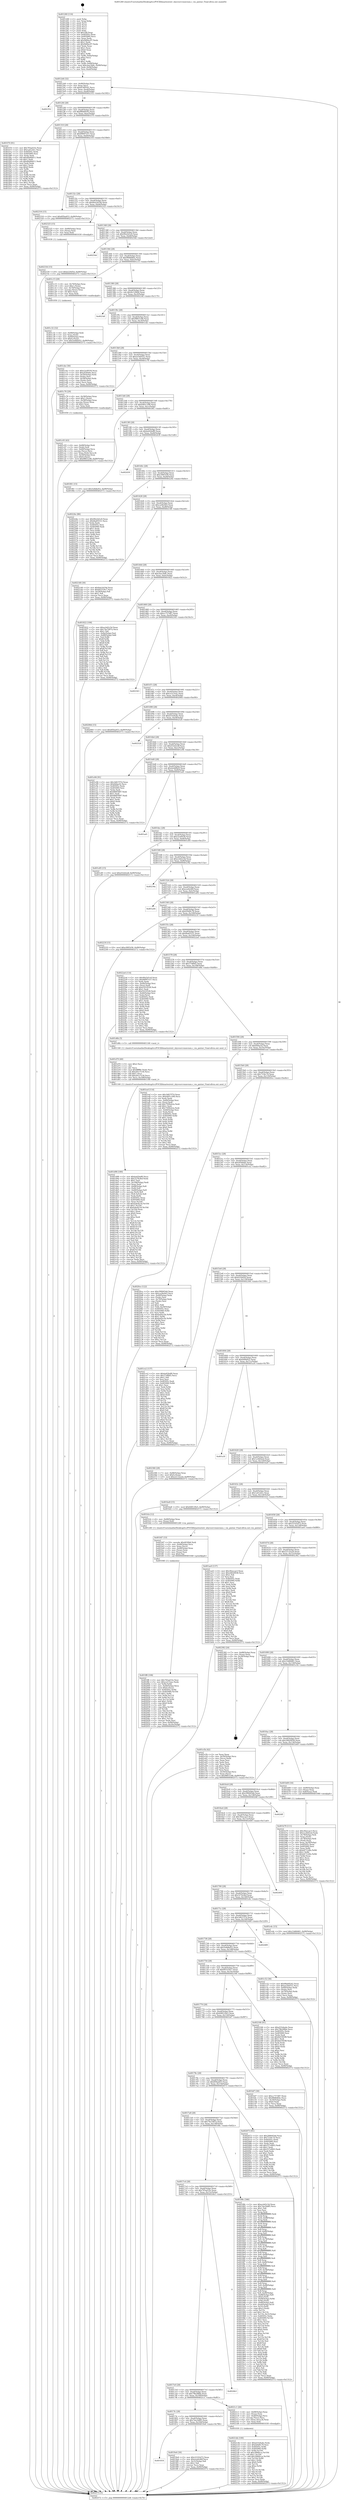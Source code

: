 digraph "0x401260" {
  label = "0x401260 (/mnt/c/Users/mathe/Desktop/tcc/POCII/binaries/extr_xhyvesrcvmmvmm.c_vm_pmtmr_Final-ollvm.out::main(0))"
  labelloc = "t"
  node[shape=record]

  Entry [label="",width=0.3,height=0.3,shape=circle,fillcolor=black,style=filled]
  "0x4012d4" [label="{
     0x4012d4 [32]\l
     | [instrs]\l
     &nbsp;&nbsp;0x4012d4 \<+6\>: mov -0x90(%rbp),%eax\l
     &nbsp;&nbsp;0x4012da \<+2\>: mov %eax,%ecx\l
     &nbsp;&nbsp;0x4012dc \<+6\>: sub $0x814f93d1,%ecx\l
     &nbsp;&nbsp;0x4012e2 \<+6\>: mov %eax,-0xa4(%rbp)\l
     &nbsp;&nbsp;0x4012e8 \<+6\>: mov %ecx,-0xa8(%rbp)\l
     &nbsp;&nbsp;0x4012ee \<+6\>: je 0000000000402352 \<main+0x10f2\>\l
  }"]
  "0x402352" [label="{
     0x402352\l
  }", style=dashed]
  "0x4012f4" [label="{
     0x4012f4 [28]\l
     | [instrs]\l
     &nbsp;&nbsp;0x4012f4 \<+5\>: jmp 00000000004012f9 \<main+0x99\>\l
     &nbsp;&nbsp;0x4012f9 \<+6\>: mov -0xa4(%rbp),%eax\l
     &nbsp;&nbsp;0x4012ff \<+5\>: sub $0x88dd9242,%eax\l
     &nbsp;&nbsp;0x401304 \<+6\>: mov %eax,-0xac(%rbp)\l
     &nbsp;&nbsp;0x40130a \<+6\>: je 0000000000401f70 \<main+0xd10\>\l
  }"]
  Exit [label="",width=0.3,height=0.3,shape=circle,fillcolor=black,style=filled,peripheries=2]
  "0x401f70" [label="{
     0x401f70 [91]\l
     | [instrs]\l
     &nbsp;&nbsp;0x401f70 \<+5\>: mov $0x765ad33e,%eax\l
     &nbsp;&nbsp;0x401f75 \<+5\>: mov $0x1af12d1c,%ecx\l
     &nbsp;&nbsp;0x401f7a \<+7\>: mov 0x40505c,%edx\l
     &nbsp;&nbsp;0x401f81 \<+7\>: mov 0x405060,%esi\l
     &nbsp;&nbsp;0x401f88 \<+2\>: mov %edx,%edi\l
     &nbsp;&nbsp;0x401f8a \<+6\>: add $0xd0d4b611,%edi\l
     &nbsp;&nbsp;0x401f90 \<+3\>: sub $0x1,%edi\l
     &nbsp;&nbsp;0x401f93 \<+6\>: sub $0xd0d4b611,%edi\l
     &nbsp;&nbsp;0x401f99 \<+3\>: imul %edi,%edx\l
     &nbsp;&nbsp;0x401f9c \<+3\>: and $0x1,%edx\l
     &nbsp;&nbsp;0x401f9f \<+3\>: cmp $0x0,%edx\l
     &nbsp;&nbsp;0x401fa2 \<+4\>: sete %r8b\l
     &nbsp;&nbsp;0x401fa6 \<+3\>: cmp $0xa,%esi\l
     &nbsp;&nbsp;0x401fa9 \<+4\>: setl %r9b\l
     &nbsp;&nbsp;0x401fad \<+3\>: mov %r8b,%r10b\l
     &nbsp;&nbsp;0x401fb0 \<+3\>: and %r9b,%r10b\l
     &nbsp;&nbsp;0x401fb3 \<+3\>: xor %r9b,%r8b\l
     &nbsp;&nbsp;0x401fb6 \<+3\>: or %r8b,%r10b\l
     &nbsp;&nbsp;0x401fb9 \<+4\>: test $0x1,%r10b\l
     &nbsp;&nbsp;0x401fbd \<+3\>: cmovne %ecx,%eax\l
     &nbsp;&nbsp;0x401fc0 \<+6\>: mov %eax,-0x90(%rbp)\l
     &nbsp;&nbsp;0x401fc6 \<+5\>: jmp 0000000000402572 \<main+0x1312\>\l
  }"]
  "0x401310" [label="{
     0x401310 [28]\l
     | [instrs]\l
     &nbsp;&nbsp;0x401310 \<+5\>: jmp 0000000000401315 \<main+0xb5\>\l
     &nbsp;&nbsp;0x401315 \<+6\>: mov -0xa4(%rbp),%eax\l
     &nbsp;&nbsp;0x40131b \<+5\>: sub $0x89097e57,%eax\l
     &nbsp;&nbsp;0x401320 \<+6\>: mov %eax,-0xb0(%rbp)\l
     &nbsp;&nbsp;0x401326 \<+6\>: je 0000000000402316 \<main+0x10b6\>\l
  }"]
  "0x402334" [label="{
     0x402334 [15]\l
     | [instrs]\l
     &nbsp;&nbsp;0x402334 \<+10\>: movl $0xb220d5d,-0x90(%rbp)\l
     &nbsp;&nbsp;0x40233e \<+5\>: jmp 0000000000402572 \<main+0x1312\>\l
  }"]
  "0x402316" [label="{
     0x402316 [15]\l
     | [instrs]\l
     &nbsp;&nbsp;0x402316 \<+10\>: movl $0x6f5ba653,-0x90(%rbp)\l
     &nbsp;&nbsp;0x402320 \<+5\>: jmp 0000000000402572 \<main+0x1312\>\l
  }"]
  "0x40132c" [label="{
     0x40132c [28]\l
     | [instrs]\l
     &nbsp;&nbsp;0x40132c \<+5\>: jmp 0000000000401331 \<main+0xd1\>\l
     &nbsp;&nbsp;0x401331 \<+6\>: mov -0xa4(%rbp),%eax\l
     &nbsp;&nbsp;0x401337 \<+5\>: sub $0x8eb3d19d,%eax\l
     &nbsp;&nbsp;0x40133c \<+6\>: mov %eax,-0xb4(%rbp)\l
     &nbsp;&nbsp;0x401342 \<+6\>: je 0000000000402325 \<main+0x10c5\>\l
  }"]
  "0x4021db" [label="{
     0x4021db [100]\l
     | [instrs]\l
     &nbsp;&nbsp;0x4021db \<+5\>: mov $0xd31b4a4e,%edx\l
     &nbsp;&nbsp;0x4021e0 \<+5\>: mov $0xf20d9c78,%esi\l
     &nbsp;&nbsp;0x4021e5 \<+8\>: mov 0x40505c,%r8d\l
     &nbsp;&nbsp;0x4021ed \<+8\>: mov 0x405060,%r9d\l
     &nbsp;&nbsp;0x4021f5 \<+3\>: mov %r8d,%r10d\l
     &nbsp;&nbsp;0x4021f8 \<+7\>: sub $0x3066fcca,%r10d\l
     &nbsp;&nbsp;0x4021ff \<+4\>: sub $0x1,%r10d\l
     &nbsp;&nbsp;0x402203 \<+7\>: add $0x3066fcca,%r10d\l
     &nbsp;&nbsp;0x40220a \<+4\>: imul %r10d,%r8d\l
     &nbsp;&nbsp;0x40220e \<+4\>: and $0x1,%r8d\l
     &nbsp;&nbsp;0x402212 \<+4\>: cmp $0x0,%r8d\l
     &nbsp;&nbsp;0x402216 \<+4\>: sete %r11b\l
     &nbsp;&nbsp;0x40221a \<+4\>: cmp $0xa,%r9d\l
     &nbsp;&nbsp;0x40221e \<+3\>: setl %bl\l
     &nbsp;&nbsp;0x402221 \<+3\>: mov %r11b,%r14b\l
     &nbsp;&nbsp;0x402224 \<+3\>: and %bl,%r14b\l
     &nbsp;&nbsp;0x402227 \<+3\>: xor %bl,%r11b\l
     &nbsp;&nbsp;0x40222a \<+3\>: or %r11b,%r14b\l
     &nbsp;&nbsp;0x40222d \<+4\>: test $0x1,%r14b\l
     &nbsp;&nbsp;0x402231 \<+3\>: cmovne %esi,%edx\l
     &nbsp;&nbsp;0x402234 \<+6\>: mov %edx,-0x90(%rbp)\l
     &nbsp;&nbsp;0x40223a \<+5\>: jmp 0000000000402572 \<main+0x1312\>\l
  }"]
  "0x402325" [label="{
     0x402325 [15]\l
     | [instrs]\l
     &nbsp;&nbsp;0x402325 \<+4\>: mov -0x68(%rbp),%rax\l
     &nbsp;&nbsp;0x402329 \<+3\>: mov (%rax),%rax\l
     &nbsp;&nbsp;0x40232c \<+3\>: mov %rax,%rdi\l
     &nbsp;&nbsp;0x40232f \<+5\>: call 0000000000401030 \<free@plt\>\l
     | [calls]\l
     &nbsp;&nbsp;0x401030 \{1\} (unknown)\l
  }"]
  "0x401348" [label="{
     0x401348 [28]\l
     | [instrs]\l
     &nbsp;&nbsp;0x401348 \<+5\>: jmp 000000000040134d \<main+0xed\>\l
     &nbsp;&nbsp;0x40134d \<+6\>: mov -0xa4(%rbp),%eax\l
     &nbsp;&nbsp;0x401353 \<+5\>: sub $0x90a5d1e9,%eax\l
     &nbsp;&nbsp;0x401358 \<+6\>: mov %eax,-0xb8(%rbp)\l
     &nbsp;&nbsp;0x40135e \<+6\>: je 000000000040254d \<main+0x12ed\>\l
  }"]
  "0x401ff8" [label="{
     0x401ff8 [108]\l
     | [instrs]\l
     &nbsp;&nbsp;0x401ff8 \<+5\>: mov $0x765ad33e,%esi\l
     &nbsp;&nbsp;0x401ffd \<+5\>: mov $0xce215eac,%edx\l
     &nbsp;&nbsp;0x402002 \<+3\>: xor %r8d,%r8d\l
     &nbsp;&nbsp;0x402005 \<+4\>: mov -0x40(%rbp),%rcx\l
     &nbsp;&nbsp;0x402009 \<+6\>: movl $0x0,(%rcx)\l
     &nbsp;&nbsp;0x40200f \<+8\>: mov 0x40505c,%r9d\l
     &nbsp;&nbsp;0x402017 \<+8\>: mov 0x405060,%r10d\l
     &nbsp;&nbsp;0x40201f \<+4\>: sub $0x1,%r8d\l
     &nbsp;&nbsp;0x402023 \<+3\>: mov %r9d,%r11d\l
     &nbsp;&nbsp;0x402026 \<+3\>: add %r8d,%r11d\l
     &nbsp;&nbsp;0x402029 \<+4\>: imul %r11d,%r9d\l
     &nbsp;&nbsp;0x40202d \<+4\>: and $0x1,%r9d\l
     &nbsp;&nbsp;0x402031 \<+4\>: cmp $0x0,%r9d\l
     &nbsp;&nbsp;0x402035 \<+3\>: sete %bl\l
     &nbsp;&nbsp;0x402038 \<+4\>: cmp $0xa,%r10d\l
     &nbsp;&nbsp;0x40203c \<+4\>: setl %r14b\l
     &nbsp;&nbsp;0x402040 \<+3\>: mov %bl,%r15b\l
     &nbsp;&nbsp;0x402043 \<+3\>: and %r14b,%r15b\l
     &nbsp;&nbsp;0x402046 \<+3\>: xor %r14b,%bl\l
     &nbsp;&nbsp;0x402049 \<+3\>: or %bl,%r15b\l
     &nbsp;&nbsp;0x40204c \<+4\>: test $0x1,%r15b\l
     &nbsp;&nbsp;0x402050 \<+3\>: cmovne %edx,%esi\l
     &nbsp;&nbsp;0x402053 \<+6\>: mov %esi,-0x90(%rbp)\l
     &nbsp;&nbsp;0x402059 \<+6\>: mov %eax,-0x16c(%rbp)\l
     &nbsp;&nbsp;0x40205f \<+5\>: jmp 0000000000402572 \<main+0x1312\>\l
  }"]
  "0x40254d" [label="{
     0x40254d\l
  }", style=dashed]
  "0x401364" [label="{
     0x401364 [28]\l
     | [instrs]\l
     &nbsp;&nbsp;0x401364 \<+5\>: jmp 0000000000401369 \<main+0x109\>\l
     &nbsp;&nbsp;0x401369 \<+6\>: mov -0xa4(%rbp),%eax\l
     &nbsp;&nbsp;0x40136f \<+5\>: sub $0x9848d6dc,%eax\l
     &nbsp;&nbsp;0x401374 \<+6\>: mov %eax,-0xbc(%rbp)\l
     &nbsp;&nbsp;0x40137a \<+6\>: je 0000000000401c15 \<main+0x9b5\>\l
  }"]
  "0x401fd7" [label="{
     0x401fd7 [33]\l
     | [instrs]\l
     &nbsp;&nbsp;0x401fd7 \<+10\>: movabs $0x4030b6,%rdi\l
     &nbsp;&nbsp;0x401fe1 \<+4\>: mov -0x48(%rbp),%rcx\l
     &nbsp;&nbsp;0x401fe5 \<+3\>: mov %rax,(%rcx)\l
     &nbsp;&nbsp;0x401fe8 \<+4\>: mov -0x48(%rbp),%rax\l
     &nbsp;&nbsp;0x401fec \<+3\>: mov (%rax),%rax\l
     &nbsp;&nbsp;0x401fef \<+2\>: mov (%rax),%esi\l
     &nbsp;&nbsp;0x401ff1 \<+2\>: mov $0x0,%al\l
     &nbsp;&nbsp;0x401ff3 \<+5\>: call 0000000000401040 \<printf@plt\>\l
     | [calls]\l
     &nbsp;&nbsp;0x401040 \{1\} (unknown)\l
  }"]
  "0x401c15" [label="{
     0x401c15 [29]\l
     | [instrs]\l
     &nbsp;&nbsp;0x401c15 \<+4\>: mov -0x70(%rbp),%rax\l
     &nbsp;&nbsp;0x401c19 \<+6\>: movl $0x1,(%rax)\l
     &nbsp;&nbsp;0x401c1f \<+4\>: mov -0x70(%rbp),%rax\l
     &nbsp;&nbsp;0x401c23 \<+3\>: movslq (%rax),%rax\l
     &nbsp;&nbsp;0x401c26 \<+4\>: shl $0x3,%rax\l
     &nbsp;&nbsp;0x401c2a \<+3\>: mov %rax,%rdi\l
     &nbsp;&nbsp;0x401c2d \<+5\>: call 0000000000401050 \<malloc@plt\>\l
     | [calls]\l
     &nbsp;&nbsp;0x401050 \{1\} (unknown)\l
  }"]
  "0x401380" [label="{
     0x401380 [28]\l
     | [instrs]\l
     &nbsp;&nbsp;0x401380 \<+5\>: jmp 0000000000401385 \<main+0x125\>\l
     &nbsp;&nbsp;0x401385 \<+6\>: mov -0xa4(%rbp),%eax\l
     &nbsp;&nbsp;0x40138b \<+5\>: sub $0x9e129fd4,%eax\l
     &nbsp;&nbsp;0x401390 \<+6\>: mov %eax,-0xc0(%rbp)\l
     &nbsp;&nbsp;0x401396 \<+6\>: je 00000000004023df \<main+0x117f\>\l
  }"]
  "0x401d98" [label="{
     0x401d98 [180]\l
     | [instrs]\l
     &nbsp;&nbsp;0x401d98 \<+5\>: mov $0xbe62bdf0,%ecx\l
     &nbsp;&nbsp;0x401d9d \<+5\>: mov $0x3276c8ef,%edx\l
     &nbsp;&nbsp;0x401da2 \<+3\>: mov $0x1,%sil\l
     &nbsp;&nbsp;0x401da5 \<+6\>: mov -0x168(%rbp),%edi\l
     &nbsp;&nbsp;0x401dab \<+3\>: imul %eax,%edi\l
     &nbsp;&nbsp;0x401dae \<+4\>: mov -0x68(%rbp),%r8\l
     &nbsp;&nbsp;0x401db2 \<+3\>: mov (%r8),%r8\l
     &nbsp;&nbsp;0x401db5 \<+4\>: mov -0x60(%rbp),%r9\l
     &nbsp;&nbsp;0x401db9 \<+3\>: movslq (%r9),%r9\l
     &nbsp;&nbsp;0x401dbc \<+4\>: mov (%r8,%r9,8),%r8\l
     &nbsp;&nbsp;0x401dc0 \<+3\>: mov %edi,(%r8)\l
     &nbsp;&nbsp;0x401dc3 \<+7\>: mov 0x40505c,%eax\l
     &nbsp;&nbsp;0x401dca \<+7\>: mov 0x405060,%edi\l
     &nbsp;&nbsp;0x401dd1 \<+3\>: mov %eax,%r10d\l
     &nbsp;&nbsp;0x401dd4 \<+7\>: add $0xfa4e823d,%r10d\l
     &nbsp;&nbsp;0x401ddb \<+4\>: sub $0x1,%r10d\l
     &nbsp;&nbsp;0x401ddf \<+7\>: sub $0xfa4e823d,%r10d\l
     &nbsp;&nbsp;0x401de6 \<+4\>: imul %r10d,%eax\l
     &nbsp;&nbsp;0x401dea \<+3\>: and $0x1,%eax\l
     &nbsp;&nbsp;0x401ded \<+3\>: cmp $0x0,%eax\l
     &nbsp;&nbsp;0x401df0 \<+4\>: sete %r11b\l
     &nbsp;&nbsp;0x401df4 \<+3\>: cmp $0xa,%edi\l
     &nbsp;&nbsp;0x401df7 \<+3\>: setl %bl\l
     &nbsp;&nbsp;0x401dfa \<+3\>: mov %r11b,%r14b\l
     &nbsp;&nbsp;0x401dfd \<+4\>: xor $0xff,%r14b\l
     &nbsp;&nbsp;0x401e01 \<+3\>: mov %bl,%r15b\l
     &nbsp;&nbsp;0x401e04 \<+4\>: xor $0xff,%r15b\l
     &nbsp;&nbsp;0x401e08 \<+4\>: xor $0x0,%sil\l
     &nbsp;&nbsp;0x401e0c \<+3\>: mov %r14b,%r12b\l
     &nbsp;&nbsp;0x401e0f \<+4\>: and $0x0,%r12b\l
     &nbsp;&nbsp;0x401e13 \<+3\>: and %sil,%r11b\l
     &nbsp;&nbsp;0x401e16 \<+3\>: mov %r15b,%r13b\l
     &nbsp;&nbsp;0x401e19 \<+4\>: and $0x0,%r13b\l
     &nbsp;&nbsp;0x401e1d \<+3\>: and %sil,%bl\l
     &nbsp;&nbsp;0x401e20 \<+3\>: or %r11b,%r12b\l
     &nbsp;&nbsp;0x401e23 \<+3\>: or %bl,%r13b\l
     &nbsp;&nbsp;0x401e26 \<+3\>: xor %r13b,%r12b\l
     &nbsp;&nbsp;0x401e29 \<+3\>: or %r15b,%r14b\l
     &nbsp;&nbsp;0x401e2c \<+4\>: xor $0xff,%r14b\l
     &nbsp;&nbsp;0x401e30 \<+4\>: or $0x0,%sil\l
     &nbsp;&nbsp;0x401e34 \<+3\>: and %sil,%r14b\l
     &nbsp;&nbsp;0x401e37 \<+3\>: or %r14b,%r12b\l
     &nbsp;&nbsp;0x401e3a \<+4\>: test $0x1,%r12b\l
     &nbsp;&nbsp;0x401e3e \<+3\>: cmovne %edx,%ecx\l
     &nbsp;&nbsp;0x401e41 \<+6\>: mov %ecx,-0x90(%rbp)\l
     &nbsp;&nbsp;0x401e47 \<+5\>: jmp 0000000000402572 \<main+0x1312\>\l
  }"]
  "0x4023df" [label="{
     0x4023df\l
  }", style=dashed]
  "0x40139c" [label="{
     0x40139c [28]\l
     | [instrs]\l
     &nbsp;&nbsp;0x40139c \<+5\>: jmp 00000000004013a1 \<main+0x141\>\l
     &nbsp;&nbsp;0x4013a1 \<+6\>: mov -0xa4(%rbp),%eax\l
     &nbsp;&nbsp;0x4013a7 \<+5\>: sub $0x9f851e46,%eax\l
     &nbsp;&nbsp;0x4013ac \<+6\>: mov %eax,-0xc4(%rbp)\l
     &nbsp;&nbsp;0x4013b2 \<+6\>: je 0000000000401cbe \<main+0xa5e\>\l
  }"]
  "0x401d70" [label="{
     0x401d70 [40]\l
     | [instrs]\l
     &nbsp;&nbsp;0x401d70 \<+5\>: mov $0x2,%ecx\l
     &nbsp;&nbsp;0x401d75 \<+1\>: cltd\l
     &nbsp;&nbsp;0x401d76 \<+2\>: idiv %ecx\l
     &nbsp;&nbsp;0x401d78 \<+6\>: imul $0xfffffffe,%edx,%ecx\l
     &nbsp;&nbsp;0x401d7e \<+6\>: sub $0xa91e7e34,%ecx\l
     &nbsp;&nbsp;0x401d84 \<+3\>: add $0x1,%ecx\l
     &nbsp;&nbsp;0x401d87 \<+6\>: add $0xa91e7e34,%ecx\l
     &nbsp;&nbsp;0x401d8d \<+6\>: mov %ecx,-0x168(%rbp)\l
     &nbsp;&nbsp;0x401d93 \<+5\>: call 0000000000401160 \<next_i\>\l
     | [calls]\l
     &nbsp;&nbsp;0x401160 \{1\} (/mnt/c/Users/mathe/Desktop/tcc/POCII/binaries/extr_xhyvesrcvmmvmm.c_vm_pmtmr_Final-ollvm.out::next_i)\l
  }"]
  "0x401cbe" [label="{
     0x401cbe [36]\l
     | [instrs]\l
     &nbsp;&nbsp;0x401cbe \<+5\>: mov $0xe2e491f4,%eax\l
     &nbsp;&nbsp;0x401cc3 \<+5\>: mov $0xa936dde,%ecx\l
     &nbsp;&nbsp;0x401cc8 \<+4\>: mov -0x50(%rbp),%rdx\l
     &nbsp;&nbsp;0x401ccc \<+2\>: mov (%rdx),%esi\l
     &nbsp;&nbsp;0x401cce \<+4\>: mov -0x58(%rbp),%rdx\l
     &nbsp;&nbsp;0x401cd2 \<+2\>: cmp (%rdx),%esi\l
     &nbsp;&nbsp;0x401cd4 \<+3\>: cmovl %ecx,%eax\l
     &nbsp;&nbsp;0x401cd7 \<+6\>: mov %eax,-0x90(%rbp)\l
     &nbsp;&nbsp;0x401cdd \<+5\>: jmp 0000000000402572 \<main+0x1312\>\l
  }"]
  "0x4013b8" [label="{
     0x4013b8 [28]\l
     | [instrs]\l
     &nbsp;&nbsp;0x4013b8 \<+5\>: jmp 00000000004013bd \<main+0x15d\>\l
     &nbsp;&nbsp;0x4013bd \<+6\>: mov -0xa4(%rbp),%eax\l
     &nbsp;&nbsp;0x4013c3 \<+5\>: sub $0xae54d551,%eax\l
     &nbsp;&nbsp;0x4013c8 \<+6\>: mov %eax,-0xc8(%rbp)\l
     &nbsp;&nbsp;0x4013ce \<+6\>: je 0000000000401c76 \<main+0xa16\>\l
  }"]
  "0x401c93" [label="{
     0x401c93 [43]\l
     | [instrs]\l
     &nbsp;&nbsp;0x401c93 \<+4\>: mov -0x68(%rbp),%rdi\l
     &nbsp;&nbsp;0x401c97 \<+3\>: mov (%rdi),%rdi\l
     &nbsp;&nbsp;0x401c9a \<+4\>: mov -0x60(%rbp),%rcx\l
     &nbsp;&nbsp;0x401c9e \<+3\>: movslq (%rcx),%rcx\l
     &nbsp;&nbsp;0x401ca1 \<+4\>: mov %rax,(%rdi,%rcx,8)\l
     &nbsp;&nbsp;0x401ca5 \<+4\>: mov -0x50(%rbp),%rax\l
     &nbsp;&nbsp;0x401ca9 \<+6\>: movl $0x0,(%rax)\l
     &nbsp;&nbsp;0x401caf \<+10\>: movl $0x9f851e46,-0x90(%rbp)\l
     &nbsp;&nbsp;0x401cb9 \<+5\>: jmp 0000000000402572 \<main+0x1312\>\l
  }"]
  "0x401c76" [label="{
     0x401c76 [29]\l
     | [instrs]\l
     &nbsp;&nbsp;0x401c76 \<+4\>: mov -0x58(%rbp),%rax\l
     &nbsp;&nbsp;0x401c7a \<+6\>: movl $0x1,(%rax)\l
     &nbsp;&nbsp;0x401c80 \<+4\>: mov -0x58(%rbp),%rax\l
     &nbsp;&nbsp;0x401c84 \<+3\>: movslq (%rax),%rax\l
     &nbsp;&nbsp;0x401c87 \<+4\>: shl $0x2,%rax\l
     &nbsp;&nbsp;0x401c8b \<+3\>: mov %rax,%rdi\l
     &nbsp;&nbsp;0x401c8e \<+5\>: call 0000000000401050 \<malloc@plt\>\l
     | [calls]\l
     &nbsp;&nbsp;0x401050 \{1\} (unknown)\l
  }"]
  "0x4013d4" [label="{
     0x4013d4 [28]\l
     | [instrs]\l
     &nbsp;&nbsp;0x4013d4 \<+5\>: jmp 00000000004013d9 \<main+0x179\>\l
     &nbsp;&nbsp;0x4013d9 \<+6\>: mov -0xa4(%rbp),%eax\l
     &nbsp;&nbsp;0x4013df \<+5\>: sub $0xb401c206,%eax\l
     &nbsp;&nbsp;0x4013e4 \<+6\>: mov %eax,-0xcc(%rbp)\l
     &nbsp;&nbsp;0x4013ea \<+6\>: je 0000000000401f61 \<main+0xd01\>\l
  }"]
  "0x401c32" [label="{
     0x401c32 [32]\l
     | [instrs]\l
     &nbsp;&nbsp;0x401c32 \<+4\>: mov -0x68(%rbp),%rdi\l
     &nbsp;&nbsp;0x401c36 \<+3\>: mov %rax,(%rdi)\l
     &nbsp;&nbsp;0x401c39 \<+4\>: mov -0x60(%rbp),%rax\l
     &nbsp;&nbsp;0x401c3d \<+6\>: movl $0x0,(%rax)\l
     &nbsp;&nbsp;0x401c43 \<+10\>: movl $0x5e8dbd52,-0x90(%rbp)\l
     &nbsp;&nbsp;0x401c4d \<+5\>: jmp 0000000000402572 \<main+0x1312\>\l
  }"]
  "0x401f61" [label="{
     0x401f61 [15]\l
     | [instrs]\l
     &nbsp;&nbsp;0x401f61 \<+10\>: movl $0x5e8dbd52,-0x90(%rbp)\l
     &nbsp;&nbsp;0x401f6b \<+5\>: jmp 0000000000402572 \<main+0x1312\>\l
  }"]
  "0x4013f0" [label="{
     0x4013f0 [28]\l
     | [instrs]\l
     &nbsp;&nbsp;0x4013f0 \<+5\>: jmp 00000000004013f5 \<main+0x195\>\l
     &nbsp;&nbsp;0x4013f5 \<+6\>: mov -0xa4(%rbp),%eax\l
     &nbsp;&nbsp;0x4013fb \<+5\>: sub $0xbe62bdf0,%eax\l
     &nbsp;&nbsp;0x401400 \<+6\>: mov %eax,-0xd0(%rbp)\l
     &nbsp;&nbsp;0x401406 \<+6\>: je 0000000000402430 \<main+0x11d0\>\l
  }"]
  "0x401b79" [label="{
     0x401b79 [111]\l
     | [instrs]\l
     &nbsp;&nbsp;0x401b79 \<+5\>: mov $0x30eecae3,%ecx\l
     &nbsp;&nbsp;0x401b7e \<+5\>: mov $0x1a3b62ed,%edx\l
     &nbsp;&nbsp;0x401b83 \<+4\>: mov -0x78(%rbp),%rdi\l
     &nbsp;&nbsp;0x401b87 \<+2\>: mov %eax,(%rdi)\l
     &nbsp;&nbsp;0x401b89 \<+4\>: mov -0x78(%rbp),%rdi\l
     &nbsp;&nbsp;0x401b8d \<+2\>: mov (%rdi),%eax\l
     &nbsp;&nbsp;0x401b8f \<+3\>: mov %eax,-0x30(%rbp)\l
     &nbsp;&nbsp;0x401b92 \<+7\>: mov 0x40505c,%eax\l
     &nbsp;&nbsp;0x401b99 \<+7\>: mov 0x405060,%esi\l
     &nbsp;&nbsp;0x401ba0 \<+3\>: mov %eax,%r8d\l
     &nbsp;&nbsp;0x401ba3 \<+7\>: sub $0xb4712dfa,%r8d\l
     &nbsp;&nbsp;0x401baa \<+4\>: sub $0x1,%r8d\l
     &nbsp;&nbsp;0x401bae \<+7\>: add $0xb4712dfa,%r8d\l
     &nbsp;&nbsp;0x401bb5 \<+4\>: imul %r8d,%eax\l
     &nbsp;&nbsp;0x401bb9 \<+3\>: and $0x1,%eax\l
     &nbsp;&nbsp;0x401bbc \<+3\>: cmp $0x0,%eax\l
     &nbsp;&nbsp;0x401bbf \<+4\>: sete %r9b\l
     &nbsp;&nbsp;0x401bc3 \<+3\>: cmp $0xa,%esi\l
     &nbsp;&nbsp;0x401bc6 \<+4\>: setl %r10b\l
     &nbsp;&nbsp;0x401bca \<+3\>: mov %r9b,%r11b\l
     &nbsp;&nbsp;0x401bcd \<+3\>: and %r10b,%r11b\l
     &nbsp;&nbsp;0x401bd0 \<+3\>: xor %r10b,%r9b\l
     &nbsp;&nbsp;0x401bd3 \<+3\>: or %r9b,%r11b\l
     &nbsp;&nbsp;0x401bd6 \<+4\>: test $0x1,%r11b\l
     &nbsp;&nbsp;0x401bda \<+3\>: cmovne %edx,%ecx\l
     &nbsp;&nbsp;0x401bdd \<+6\>: mov %ecx,-0x90(%rbp)\l
     &nbsp;&nbsp;0x401be3 \<+5\>: jmp 0000000000402572 \<main+0x1312\>\l
  }"]
  "0x402430" [label="{
     0x402430\l
  }", style=dashed]
  "0x40140c" [label="{
     0x40140c [28]\l
     | [instrs]\l
     &nbsp;&nbsp;0x40140c \<+5\>: jmp 0000000000401411 \<main+0x1b1\>\l
     &nbsp;&nbsp;0x401411 \<+6\>: mov -0xa4(%rbp),%eax\l
     &nbsp;&nbsp;0x401417 \<+5\>: sub $0xc09f1b56,%eax\l
     &nbsp;&nbsp;0x40141c \<+6\>: mov %eax,-0xd4(%rbp)\l
     &nbsp;&nbsp;0x401422 \<+6\>: je 000000000040224e \<main+0xfee\>\l
  }"]
  "0x401818" [label="{
     0x401818\l
  }", style=dashed]
  "0x40224e" [label="{
     0x40224e [86]\l
     | [instrs]\l
     &nbsp;&nbsp;0x40224e \<+5\>: mov $0x90a5d1e9,%eax\l
     &nbsp;&nbsp;0x402253 \<+5\>: mov $0xfba65531,%ecx\l
     &nbsp;&nbsp;0x402258 \<+2\>: xor %edx,%edx\l
     &nbsp;&nbsp;0x40225a \<+7\>: mov 0x40505c,%esi\l
     &nbsp;&nbsp;0x402261 \<+7\>: mov 0x405060,%edi\l
     &nbsp;&nbsp;0x402268 \<+3\>: sub $0x1,%edx\l
     &nbsp;&nbsp;0x40226b \<+3\>: mov %esi,%r8d\l
     &nbsp;&nbsp;0x40226e \<+3\>: add %edx,%r8d\l
     &nbsp;&nbsp;0x402271 \<+4\>: imul %r8d,%esi\l
     &nbsp;&nbsp;0x402275 \<+3\>: and $0x1,%esi\l
     &nbsp;&nbsp;0x402278 \<+3\>: cmp $0x0,%esi\l
     &nbsp;&nbsp;0x40227b \<+4\>: sete %r9b\l
     &nbsp;&nbsp;0x40227f \<+3\>: cmp $0xa,%edi\l
     &nbsp;&nbsp;0x402282 \<+4\>: setl %r10b\l
     &nbsp;&nbsp;0x402286 \<+3\>: mov %r9b,%r11b\l
     &nbsp;&nbsp;0x402289 \<+3\>: and %r10b,%r11b\l
     &nbsp;&nbsp;0x40228c \<+3\>: xor %r10b,%r9b\l
     &nbsp;&nbsp;0x40228f \<+3\>: or %r9b,%r11b\l
     &nbsp;&nbsp;0x402292 \<+4\>: test $0x1,%r11b\l
     &nbsp;&nbsp;0x402296 \<+3\>: cmovne %ecx,%eax\l
     &nbsp;&nbsp;0x402299 \<+6\>: mov %eax,-0x90(%rbp)\l
     &nbsp;&nbsp;0x40229f \<+5\>: jmp 0000000000402572 \<main+0x1312\>\l
  }"]
  "0x401428" [label="{
     0x401428 [28]\l
     | [instrs]\l
     &nbsp;&nbsp;0x401428 \<+5\>: jmp 000000000040142d \<main+0x1cd\>\l
     &nbsp;&nbsp;0x40142d \<+6\>: mov -0xa4(%rbp),%eax\l
     &nbsp;&nbsp;0x401433 \<+5\>: sub $0xca28e0d3,%eax\l
     &nbsp;&nbsp;0x401438 \<+6\>: mov %eax,-0xd8(%rbp)\l
     &nbsp;&nbsp;0x40143e \<+6\>: je 0000000000402148 \<main+0xee8\>\l
  }"]
  "0x4019e6" [label="{
     0x4019e6 [30]\l
     | [instrs]\l
     &nbsp;&nbsp;0x4019e6 \<+5\>: mov $0x22102d72,%eax\l
     &nbsp;&nbsp;0x4019eb \<+5\>: mov $0xeea0e46f,%ecx\l
     &nbsp;&nbsp;0x4019f0 \<+3\>: mov -0x31(%rbp),%dl\l
     &nbsp;&nbsp;0x4019f3 \<+3\>: test $0x1,%dl\l
     &nbsp;&nbsp;0x4019f6 \<+3\>: cmovne %ecx,%eax\l
     &nbsp;&nbsp;0x4019f9 \<+6\>: mov %eax,-0x90(%rbp)\l
     &nbsp;&nbsp;0x4019ff \<+5\>: jmp 0000000000402572 \<main+0x1312\>\l
  }"]
  "0x402148" [label="{
     0x402148 [30]\l
     | [instrs]\l
     &nbsp;&nbsp;0x402148 \<+5\>: mov $0x8eb3d19d,%eax\l
     &nbsp;&nbsp;0x40214d \<+5\>: mov $0x603318c7,%ecx\l
     &nbsp;&nbsp;0x402152 \<+3\>: mov -0x29(%rbp),%dl\l
     &nbsp;&nbsp;0x402155 \<+3\>: test $0x1,%dl\l
     &nbsp;&nbsp;0x402158 \<+3\>: cmovne %ecx,%eax\l
     &nbsp;&nbsp;0x40215b \<+6\>: mov %eax,-0x90(%rbp)\l
     &nbsp;&nbsp;0x402161 \<+5\>: jmp 0000000000402572 \<main+0x1312\>\l
  }"]
  "0x401444" [label="{
     0x401444 [28]\l
     | [instrs]\l
     &nbsp;&nbsp;0x401444 \<+5\>: jmp 0000000000401449 \<main+0x1e9\>\l
     &nbsp;&nbsp;0x401449 \<+6\>: mov -0xa4(%rbp),%eax\l
     &nbsp;&nbsp;0x40144f \<+5\>: sub $0xcbac5b8c,%eax\l
     &nbsp;&nbsp;0x401454 \<+6\>: mov %eax,-0xdc(%rbp)\l
     &nbsp;&nbsp;0x40145a \<+6\>: je 0000000000401822 \<main+0x5c2\>\l
  }"]
  "0x4017fc" [label="{
     0x4017fc [28]\l
     | [instrs]\l
     &nbsp;&nbsp;0x4017fc \<+5\>: jmp 0000000000401801 \<main+0x5a1\>\l
     &nbsp;&nbsp;0x401801 \<+6\>: mov -0xa4(%rbp),%eax\l
     &nbsp;&nbsp;0x401807 \<+5\>: sub $0x7da16d85,%eax\l
     &nbsp;&nbsp;0x40180c \<+6\>: mov %eax,-0x164(%rbp)\l
     &nbsp;&nbsp;0x401812 \<+6\>: je 00000000004019e6 \<main+0x786\>\l
  }"]
  "0x401822" [label="{
     0x401822 [106]\l
     | [instrs]\l
     &nbsp;&nbsp;0x401822 \<+5\>: mov $0xecb42c5d,%eax\l
     &nbsp;&nbsp;0x401827 \<+5\>: mov $0x74a7d97a,%ecx\l
     &nbsp;&nbsp;0x40182c \<+2\>: mov $0x1,%dl\l
     &nbsp;&nbsp;0x40182e \<+7\>: mov -0x8a(%rbp),%sil\l
     &nbsp;&nbsp;0x401835 \<+7\>: mov -0x89(%rbp),%dil\l
     &nbsp;&nbsp;0x40183c \<+3\>: mov %sil,%r8b\l
     &nbsp;&nbsp;0x40183f \<+4\>: xor $0xff,%r8b\l
     &nbsp;&nbsp;0x401843 \<+3\>: mov %dil,%r9b\l
     &nbsp;&nbsp;0x401846 \<+4\>: xor $0xff,%r9b\l
     &nbsp;&nbsp;0x40184a \<+3\>: xor $0x1,%dl\l
     &nbsp;&nbsp;0x40184d \<+3\>: mov %r8b,%r10b\l
     &nbsp;&nbsp;0x401850 \<+4\>: and $0xff,%r10b\l
     &nbsp;&nbsp;0x401854 \<+3\>: and %dl,%sil\l
     &nbsp;&nbsp;0x401857 \<+3\>: mov %r9b,%r11b\l
     &nbsp;&nbsp;0x40185a \<+4\>: and $0xff,%r11b\l
     &nbsp;&nbsp;0x40185e \<+3\>: and %dl,%dil\l
     &nbsp;&nbsp;0x401861 \<+3\>: or %sil,%r10b\l
     &nbsp;&nbsp;0x401864 \<+3\>: or %dil,%r11b\l
     &nbsp;&nbsp;0x401867 \<+3\>: xor %r11b,%r10b\l
     &nbsp;&nbsp;0x40186a \<+3\>: or %r9b,%r8b\l
     &nbsp;&nbsp;0x40186d \<+4\>: xor $0xff,%r8b\l
     &nbsp;&nbsp;0x401871 \<+3\>: or $0x1,%dl\l
     &nbsp;&nbsp;0x401874 \<+3\>: and %dl,%r8b\l
     &nbsp;&nbsp;0x401877 \<+3\>: or %r8b,%r10b\l
     &nbsp;&nbsp;0x40187a \<+4\>: test $0x1,%r10b\l
     &nbsp;&nbsp;0x40187e \<+3\>: cmovne %ecx,%eax\l
     &nbsp;&nbsp;0x401881 \<+6\>: mov %eax,-0x90(%rbp)\l
     &nbsp;&nbsp;0x401887 \<+5\>: jmp 0000000000402572 \<main+0x1312\>\l
  }"]
  "0x401460" [label="{
     0x401460 [28]\l
     | [instrs]\l
     &nbsp;&nbsp;0x401460 \<+5\>: jmp 0000000000401465 \<main+0x205\>\l
     &nbsp;&nbsp;0x401465 \<+6\>: mov -0xa4(%rbp),%eax\l
     &nbsp;&nbsp;0x40146b \<+5\>: sub $0xcc757d87,%eax\l
     &nbsp;&nbsp;0x401470 \<+6\>: mov %eax,-0xe0(%rbp)\l
     &nbsp;&nbsp;0x401476 \<+6\>: je 0000000000402343 \<main+0x10e3\>\l
  }"]
  "0x402572" [label="{
     0x402572 [5]\l
     | [instrs]\l
     &nbsp;&nbsp;0x402572 \<+5\>: jmp 00000000004012d4 \<main+0x74\>\l
  }"]
  "0x401260" [label="{
     0x401260 [116]\l
     | [instrs]\l
     &nbsp;&nbsp;0x401260 \<+1\>: push %rbp\l
     &nbsp;&nbsp;0x401261 \<+3\>: mov %rsp,%rbp\l
     &nbsp;&nbsp;0x401264 \<+2\>: push %r15\l
     &nbsp;&nbsp;0x401266 \<+2\>: push %r14\l
     &nbsp;&nbsp;0x401268 \<+2\>: push %r13\l
     &nbsp;&nbsp;0x40126a \<+2\>: push %r12\l
     &nbsp;&nbsp;0x40126c \<+1\>: push %rbx\l
     &nbsp;&nbsp;0x40126d \<+7\>: sub $0x168,%rsp\l
     &nbsp;&nbsp;0x401274 \<+7\>: mov 0x40505c,%eax\l
     &nbsp;&nbsp;0x40127b \<+7\>: mov 0x405060,%ecx\l
     &nbsp;&nbsp;0x401282 \<+2\>: mov %eax,%edx\l
     &nbsp;&nbsp;0x401284 \<+6\>: add $0x9d0fac97,%edx\l
     &nbsp;&nbsp;0x40128a \<+3\>: sub $0x1,%edx\l
     &nbsp;&nbsp;0x40128d \<+6\>: sub $0x9d0fac97,%edx\l
     &nbsp;&nbsp;0x401293 \<+3\>: imul %edx,%eax\l
     &nbsp;&nbsp;0x401296 \<+3\>: and $0x1,%eax\l
     &nbsp;&nbsp;0x401299 \<+3\>: cmp $0x0,%eax\l
     &nbsp;&nbsp;0x40129c \<+4\>: sete %r8b\l
     &nbsp;&nbsp;0x4012a0 \<+4\>: and $0x1,%r8b\l
     &nbsp;&nbsp;0x4012a4 \<+7\>: mov %r8b,-0x8a(%rbp)\l
     &nbsp;&nbsp;0x4012ab \<+3\>: cmp $0xa,%ecx\l
     &nbsp;&nbsp;0x4012ae \<+4\>: setl %r8b\l
     &nbsp;&nbsp;0x4012b2 \<+4\>: and $0x1,%r8b\l
     &nbsp;&nbsp;0x4012b6 \<+7\>: mov %r8b,-0x89(%rbp)\l
     &nbsp;&nbsp;0x4012bd \<+10\>: movl $0xcbac5b8c,-0x90(%rbp)\l
     &nbsp;&nbsp;0x4012c7 \<+6\>: mov %edi,-0x94(%rbp)\l
     &nbsp;&nbsp;0x4012cd \<+7\>: mov %rsi,-0xa0(%rbp)\l
  }"]
  "0x4021c1" [label="{
     0x4021c1 [26]\l
     | [instrs]\l
     &nbsp;&nbsp;0x4021c1 \<+4\>: mov -0x68(%rbp),%rax\l
     &nbsp;&nbsp;0x4021c5 \<+3\>: mov (%rax),%rax\l
     &nbsp;&nbsp;0x4021c8 \<+4\>: mov -0x40(%rbp),%rcx\l
     &nbsp;&nbsp;0x4021cc \<+3\>: movslq (%rcx),%rcx\l
     &nbsp;&nbsp;0x4021cf \<+4\>: mov (%rax,%rcx,8),%rax\l
     &nbsp;&nbsp;0x4021d3 \<+3\>: mov %rax,%rdi\l
     &nbsp;&nbsp;0x4021d6 \<+5\>: call 0000000000401030 \<free@plt\>\l
     | [calls]\l
     &nbsp;&nbsp;0x401030 \{1\} (unknown)\l
  }"]
  "0x402343" [label="{
     0x402343\l
  }", style=dashed]
  "0x40147c" [label="{
     0x40147c [28]\l
     | [instrs]\l
     &nbsp;&nbsp;0x40147c \<+5\>: jmp 0000000000401481 \<main+0x221\>\l
     &nbsp;&nbsp;0x401481 \<+6\>: mov -0xa4(%rbp),%eax\l
     &nbsp;&nbsp;0x401487 \<+5\>: sub $0xce215eac,%eax\l
     &nbsp;&nbsp;0x40148c \<+6\>: mov %eax,-0xe4(%rbp)\l
     &nbsp;&nbsp;0x401492 \<+6\>: je 0000000000402064 \<main+0xe04\>\l
  }"]
  "0x4017e0" [label="{
     0x4017e0 [28]\l
     | [instrs]\l
     &nbsp;&nbsp;0x4017e0 \<+5\>: jmp 00000000004017e5 \<main+0x585\>\l
     &nbsp;&nbsp;0x4017e5 \<+6\>: mov -0xa4(%rbp),%eax\l
     &nbsp;&nbsp;0x4017eb \<+5\>: sub $0x78b28fbb,%eax\l
     &nbsp;&nbsp;0x4017f0 \<+6\>: mov %eax,-0x160(%rbp)\l
     &nbsp;&nbsp;0x4017f6 \<+6\>: je 00000000004021c1 \<main+0xf61\>\l
  }"]
  "0x402064" [label="{
     0x402064 [15]\l
     | [instrs]\l
     &nbsp;&nbsp;0x402064 \<+10\>: movl $0x6f5ba653,-0x90(%rbp)\l
     &nbsp;&nbsp;0x40206e \<+5\>: jmp 0000000000402572 \<main+0x1312\>\l
  }"]
  "0x401498" [label="{
     0x401498 [28]\l
     | [instrs]\l
     &nbsp;&nbsp;0x401498 \<+5\>: jmp 000000000040149d \<main+0x23d\>\l
     &nbsp;&nbsp;0x40149d \<+6\>: mov -0xa4(%rbp),%eax\l
     &nbsp;&nbsp;0x4014a3 \<+5\>: sub $0xd31b4a4e,%eax\l
     &nbsp;&nbsp;0x4014a8 \<+6\>: mov %eax,-0xe8(%rbp)\l
     &nbsp;&nbsp;0x4014ae \<+6\>: je 0000000000402524 \<main+0x12c4\>\l
  }"]
  "0x4024b3" [label="{
     0x4024b3\l
  }", style=dashed]
  "0x402524" [label="{
     0x402524\l
  }", style=dashed]
  "0x4014b4" [label="{
     0x4014b4 [28]\l
     | [instrs]\l
     &nbsp;&nbsp;0x4014b4 \<+5\>: jmp 00000000004014b9 \<main+0x259\>\l
     &nbsp;&nbsp;0x4014b9 \<+6\>: mov -0xa4(%rbp),%eax\l
     &nbsp;&nbsp;0x4014bf \<+5\>: sub $0xd32d2edf,%eax\l
     &nbsp;&nbsp;0x4014c4 \<+6\>: mov %eax,-0xec(%rbp)\l
     &nbsp;&nbsp;0x4014ca \<+6\>: je 0000000000401e94 \<main+0xc34\>\l
  }"]
  "0x4017c4" [label="{
     0x4017c4 [28]\l
     | [instrs]\l
     &nbsp;&nbsp;0x4017c4 \<+5\>: jmp 00000000004017c9 \<main+0x569\>\l
     &nbsp;&nbsp;0x4017c9 \<+6\>: mov -0xa4(%rbp),%eax\l
     &nbsp;&nbsp;0x4017cf \<+5\>: sub $0x765ad33e,%eax\l
     &nbsp;&nbsp;0x4017d4 \<+6\>: mov %eax,-0x15c(%rbp)\l
     &nbsp;&nbsp;0x4017da \<+6\>: je 00000000004024b3 \<main+0x1253\>\l
  }"]
  "0x401e94" [label="{
     0x401e94 [91]\l
     | [instrs]\l
     &nbsp;&nbsp;0x401e94 \<+5\>: mov $0x3d637f7d,%eax\l
     &nbsp;&nbsp;0x401e99 \<+5\>: mov $0x644acf2,%ecx\l
     &nbsp;&nbsp;0x401e9e \<+7\>: mov 0x40505c,%edx\l
     &nbsp;&nbsp;0x401ea5 \<+7\>: mov 0x405060,%esi\l
     &nbsp;&nbsp;0x401eac \<+2\>: mov %edx,%edi\l
     &nbsp;&nbsp;0x401eae \<+6\>: sub $0x68f45687,%edi\l
     &nbsp;&nbsp;0x401eb4 \<+3\>: sub $0x1,%edi\l
     &nbsp;&nbsp;0x401eb7 \<+6\>: add $0x68f45687,%edi\l
     &nbsp;&nbsp;0x401ebd \<+3\>: imul %edi,%edx\l
     &nbsp;&nbsp;0x401ec0 \<+3\>: and $0x1,%edx\l
     &nbsp;&nbsp;0x401ec3 \<+3\>: cmp $0x0,%edx\l
     &nbsp;&nbsp;0x401ec6 \<+4\>: sete %r8b\l
     &nbsp;&nbsp;0x401eca \<+3\>: cmp $0xa,%esi\l
     &nbsp;&nbsp;0x401ecd \<+4\>: setl %r9b\l
     &nbsp;&nbsp;0x401ed1 \<+3\>: mov %r8b,%r10b\l
     &nbsp;&nbsp;0x401ed4 \<+3\>: and %r9b,%r10b\l
     &nbsp;&nbsp;0x401ed7 \<+3\>: xor %r9b,%r8b\l
     &nbsp;&nbsp;0x401eda \<+3\>: or %r8b,%r10b\l
     &nbsp;&nbsp;0x401edd \<+4\>: test $0x1,%r10b\l
     &nbsp;&nbsp;0x401ee1 \<+3\>: cmovne %ecx,%eax\l
     &nbsp;&nbsp;0x401ee4 \<+6\>: mov %eax,-0x90(%rbp)\l
     &nbsp;&nbsp;0x401eea \<+5\>: jmp 0000000000402572 \<main+0x1312\>\l
  }"]
  "0x4014d0" [label="{
     0x4014d0 [28]\l
     | [instrs]\l
     &nbsp;&nbsp;0x4014d0 \<+5\>: jmp 00000000004014d5 \<main+0x275\>\l
     &nbsp;&nbsp;0x4014d5 \<+6\>: mov -0xa4(%rbp),%eax\l
     &nbsp;&nbsp;0x4014db \<+5\>: sub $0xdeddf6e9,%eax\l
     &nbsp;&nbsp;0x4014e0 \<+6\>: mov %eax,-0xf0(%rbp)\l
     &nbsp;&nbsp;0x4014e6 \<+6\>: je 0000000000401ad1 \<main+0x871\>\l
  }"]
  "0x40188c" [label="{
     0x40188c [346]\l
     | [instrs]\l
     &nbsp;&nbsp;0x40188c \<+5\>: mov $0xecb42c5d,%eax\l
     &nbsp;&nbsp;0x401891 \<+5\>: mov $0x7da16d85,%ecx\l
     &nbsp;&nbsp;0x401896 \<+2\>: mov $0x1,%dl\l
     &nbsp;&nbsp;0x401898 \<+2\>: xor %esi,%esi\l
     &nbsp;&nbsp;0x40189a \<+3\>: mov %rsp,%rdi\l
     &nbsp;&nbsp;0x40189d \<+4\>: add $0xfffffffffffffff0,%rdi\l
     &nbsp;&nbsp;0x4018a1 \<+3\>: mov %rdi,%rsp\l
     &nbsp;&nbsp;0x4018a4 \<+7\>: mov %rdi,-0x88(%rbp)\l
     &nbsp;&nbsp;0x4018ab \<+3\>: mov %rsp,%rdi\l
     &nbsp;&nbsp;0x4018ae \<+4\>: add $0xfffffffffffffff0,%rdi\l
     &nbsp;&nbsp;0x4018b2 \<+3\>: mov %rdi,%rsp\l
     &nbsp;&nbsp;0x4018b5 \<+3\>: mov %rsp,%r8\l
     &nbsp;&nbsp;0x4018b8 \<+4\>: add $0xfffffffffffffff0,%r8\l
     &nbsp;&nbsp;0x4018bc \<+3\>: mov %r8,%rsp\l
     &nbsp;&nbsp;0x4018bf \<+4\>: mov %r8,-0x80(%rbp)\l
     &nbsp;&nbsp;0x4018c3 \<+3\>: mov %rsp,%r8\l
     &nbsp;&nbsp;0x4018c6 \<+4\>: add $0xfffffffffffffff0,%r8\l
     &nbsp;&nbsp;0x4018ca \<+3\>: mov %r8,%rsp\l
     &nbsp;&nbsp;0x4018cd \<+4\>: mov %r8,-0x78(%rbp)\l
     &nbsp;&nbsp;0x4018d1 \<+3\>: mov %rsp,%r8\l
     &nbsp;&nbsp;0x4018d4 \<+4\>: add $0xfffffffffffffff0,%r8\l
     &nbsp;&nbsp;0x4018d8 \<+3\>: mov %r8,%rsp\l
     &nbsp;&nbsp;0x4018db \<+4\>: mov %r8,-0x70(%rbp)\l
     &nbsp;&nbsp;0x4018df \<+3\>: mov %rsp,%r8\l
     &nbsp;&nbsp;0x4018e2 \<+4\>: add $0xfffffffffffffff0,%r8\l
     &nbsp;&nbsp;0x4018e6 \<+3\>: mov %r8,%rsp\l
     &nbsp;&nbsp;0x4018e9 \<+4\>: mov %r8,-0x68(%rbp)\l
     &nbsp;&nbsp;0x4018ed \<+3\>: mov %rsp,%r8\l
     &nbsp;&nbsp;0x4018f0 \<+4\>: add $0xfffffffffffffff0,%r8\l
     &nbsp;&nbsp;0x4018f4 \<+3\>: mov %r8,%rsp\l
     &nbsp;&nbsp;0x4018f7 \<+4\>: mov %r8,-0x60(%rbp)\l
     &nbsp;&nbsp;0x4018fb \<+3\>: mov %rsp,%r8\l
     &nbsp;&nbsp;0x4018fe \<+4\>: add $0xfffffffffffffff0,%r8\l
     &nbsp;&nbsp;0x401902 \<+3\>: mov %r8,%rsp\l
     &nbsp;&nbsp;0x401905 \<+4\>: mov %r8,-0x58(%rbp)\l
     &nbsp;&nbsp;0x401909 \<+3\>: mov %rsp,%r8\l
     &nbsp;&nbsp;0x40190c \<+4\>: add $0xfffffffffffffff0,%r8\l
     &nbsp;&nbsp;0x401910 \<+3\>: mov %r8,%rsp\l
     &nbsp;&nbsp;0x401913 \<+4\>: mov %r8,-0x50(%rbp)\l
     &nbsp;&nbsp;0x401917 \<+3\>: mov %rsp,%r8\l
     &nbsp;&nbsp;0x40191a \<+4\>: add $0xfffffffffffffff0,%r8\l
     &nbsp;&nbsp;0x40191e \<+3\>: mov %r8,%rsp\l
     &nbsp;&nbsp;0x401921 \<+4\>: mov %r8,-0x48(%rbp)\l
     &nbsp;&nbsp;0x401925 \<+3\>: mov %rsp,%r8\l
     &nbsp;&nbsp;0x401928 \<+4\>: add $0xfffffffffffffff0,%r8\l
     &nbsp;&nbsp;0x40192c \<+3\>: mov %r8,%rsp\l
     &nbsp;&nbsp;0x40192f \<+4\>: mov %r8,-0x40(%rbp)\l
     &nbsp;&nbsp;0x401933 \<+7\>: mov -0x88(%rbp),%r8\l
     &nbsp;&nbsp;0x40193a \<+7\>: movl $0x0,(%r8)\l
     &nbsp;&nbsp;0x401941 \<+7\>: mov -0x94(%rbp),%r9d\l
     &nbsp;&nbsp;0x401948 \<+3\>: mov %r9d,(%rdi)\l
     &nbsp;&nbsp;0x40194b \<+4\>: mov -0x80(%rbp),%r8\l
     &nbsp;&nbsp;0x40194f \<+7\>: mov -0xa0(%rbp),%r10\l
     &nbsp;&nbsp;0x401956 \<+3\>: mov %r10,(%r8)\l
     &nbsp;&nbsp;0x401959 \<+3\>: cmpl $0x2,(%rdi)\l
     &nbsp;&nbsp;0x40195c \<+4\>: setne %r11b\l
     &nbsp;&nbsp;0x401960 \<+4\>: and $0x1,%r11b\l
     &nbsp;&nbsp;0x401964 \<+4\>: mov %r11b,-0x31(%rbp)\l
     &nbsp;&nbsp;0x401968 \<+7\>: mov 0x40505c,%ebx\l
     &nbsp;&nbsp;0x40196f \<+8\>: mov 0x405060,%r14d\l
     &nbsp;&nbsp;0x401977 \<+3\>: sub $0x1,%esi\l
     &nbsp;&nbsp;0x40197a \<+3\>: mov %ebx,%r15d\l
     &nbsp;&nbsp;0x40197d \<+3\>: add %esi,%r15d\l
     &nbsp;&nbsp;0x401980 \<+4\>: imul %r15d,%ebx\l
     &nbsp;&nbsp;0x401984 \<+3\>: and $0x1,%ebx\l
     &nbsp;&nbsp;0x401987 \<+3\>: cmp $0x0,%ebx\l
     &nbsp;&nbsp;0x40198a \<+4\>: sete %r11b\l
     &nbsp;&nbsp;0x40198e \<+4\>: cmp $0xa,%r14d\l
     &nbsp;&nbsp;0x401992 \<+4\>: setl %r12b\l
     &nbsp;&nbsp;0x401996 \<+3\>: mov %r11b,%r13b\l
     &nbsp;&nbsp;0x401999 \<+4\>: xor $0xff,%r13b\l
     &nbsp;&nbsp;0x40199d \<+3\>: mov %r12b,%sil\l
     &nbsp;&nbsp;0x4019a0 \<+4\>: xor $0xff,%sil\l
     &nbsp;&nbsp;0x4019a4 \<+3\>: xor $0x1,%dl\l
     &nbsp;&nbsp;0x4019a7 \<+3\>: mov %r13b,%dil\l
     &nbsp;&nbsp;0x4019aa \<+4\>: and $0xff,%dil\l
     &nbsp;&nbsp;0x4019ae \<+3\>: and %dl,%r11b\l
     &nbsp;&nbsp;0x4019b1 \<+3\>: mov %sil,%r8b\l
     &nbsp;&nbsp;0x4019b4 \<+4\>: and $0xff,%r8b\l
     &nbsp;&nbsp;0x4019b8 \<+3\>: and %dl,%r12b\l
     &nbsp;&nbsp;0x4019bb \<+3\>: or %r11b,%dil\l
     &nbsp;&nbsp;0x4019be \<+3\>: or %r12b,%r8b\l
     &nbsp;&nbsp;0x4019c1 \<+3\>: xor %r8b,%dil\l
     &nbsp;&nbsp;0x4019c4 \<+3\>: or %sil,%r13b\l
     &nbsp;&nbsp;0x4019c7 \<+4\>: xor $0xff,%r13b\l
     &nbsp;&nbsp;0x4019cb \<+3\>: or $0x1,%dl\l
     &nbsp;&nbsp;0x4019ce \<+3\>: and %dl,%r13b\l
     &nbsp;&nbsp;0x4019d1 \<+3\>: or %r13b,%dil\l
     &nbsp;&nbsp;0x4019d4 \<+4\>: test $0x1,%dil\l
     &nbsp;&nbsp;0x4019d8 \<+3\>: cmovne %ecx,%eax\l
     &nbsp;&nbsp;0x4019db \<+6\>: mov %eax,-0x90(%rbp)\l
     &nbsp;&nbsp;0x4019e1 \<+5\>: jmp 0000000000402572 \<main+0x1312\>\l
  }"]
  "0x401ad1" [label="{
     0x401ad1\l
  }", style=dashed]
  "0x4014ec" [label="{
     0x4014ec [28]\l
     | [instrs]\l
     &nbsp;&nbsp;0x4014ec \<+5\>: jmp 00000000004014f1 \<main+0x291\>\l
     &nbsp;&nbsp;0x4014f1 \<+6\>: mov -0xa4(%rbp),%eax\l
     &nbsp;&nbsp;0x4014f7 \<+5\>: sub $0xe2e491f4,%eax\l
     &nbsp;&nbsp;0x4014fc \<+6\>: mov %eax,-0xf4(%rbp)\l
     &nbsp;&nbsp;0x401502 \<+6\>: je 0000000000401e85 \<main+0xc25\>\l
  }"]
  "0x4017a8" [label="{
     0x4017a8 [28]\l
     | [instrs]\l
     &nbsp;&nbsp;0x4017a8 \<+5\>: jmp 00000000004017ad \<main+0x54d\>\l
     &nbsp;&nbsp;0x4017ad \<+6\>: mov -0xa4(%rbp),%eax\l
     &nbsp;&nbsp;0x4017b3 \<+5\>: sub $0x74a7d97a,%eax\l
     &nbsp;&nbsp;0x4017b8 \<+6\>: mov %eax,-0x158(%rbp)\l
     &nbsp;&nbsp;0x4017be \<+6\>: je 000000000040188c \<main+0x62c\>\l
  }"]
  "0x401e85" [label="{
     0x401e85 [15]\l
     | [instrs]\l
     &nbsp;&nbsp;0x401e85 \<+10\>: movl $0xd32d2edf,-0x90(%rbp)\l
     &nbsp;&nbsp;0x401e8f \<+5\>: jmp 0000000000402572 \<main+0x1312\>\l
  }"]
  "0x401508" [label="{
     0x401508 [28]\l
     | [instrs]\l
     &nbsp;&nbsp;0x401508 \<+5\>: jmp 000000000040150d \<main+0x2ad\>\l
     &nbsp;&nbsp;0x40150d \<+6\>: mov -0xa4(%rbp),%eax\l
     &nbsp;&nbsp;0x401513 \<+5\>: sub $0xecb42c5d,%eax\l
     &nbsp;&nbsp;0x401518 \<+6\>: mov %eax,-0xf8(%rbp)\l
     &nbsp;&nbsp;0x40151e \<+6\>: je 000000000040239a \<main+0x113a\>\l
  }"]
  "0x402073" [label="{
     0x402073 [91]\l
     | [instrs]\l
     &nbsp;&nbsp;0x402073 \<+5\>: mov $0x290645dd,%eax\l
     &nbsp;&nbsp;0x402078 \<+5\>: mov $0x7334c7d,%ecx\l
     &nbsp;&nbsp;0x40207d \<+7\>: mov 0x40505c,%edx\l
     &nbsp;&nbsp;0x402084 \<+7\>: mov 0x405060,%esi\l
     &nbsp;&nbsp;0x40208b \<+2\>: mov %edx,%edi\l
     &nbsp;&nbsp;0x40208d \<+6\>: add $0x557ef603,%edi\l
     &nbsp;&nbsp;0x402093 \<+3\>: sub $0x1,%edi\l
     &nbsp;&nbsp;0x402096 \<+6\>: sub $0x557ef603,%edi\l
     &nbsp;&nbsp;0x40209c \<+3\>: imul %edi,%edx\l
     &nbsp;&nbsp;0x40209f \<+3\>: and $0x1,%edx\l
     &nbsp;&nbsp;0x4020a2 \<+3\>: cmp $0x0,%edx\l
     &nbsp;&nbsp;0x4020a5 \<+4\>: sete %r8b\l
     &nbsp;&nbsp;0x4020a9 \<+3\>: cmp $0xa,%esi\l
     &nbsp;&nbsp;0x4020ac \<+4\>: setl %r9b\l
     &nbsp;&nbsp;0x4020b0 \<+3\>: mov %r8b,%r10b\l
     &nbsp;&nbsp;0x4020b3 \<+3\>: and %r9b,%r10b\l
     &nbsp;&nbsp;0x4020b6 \<+3\>: xor %r9b,%r8b\l
     &nbsp;&nbsp;0x4020b9 \<+3\>: or %r8b,%r10b\l
     &nbsp;&nbsp;0x4020bc \<+4\>: test $0x1,%r10b\l
     &nbsp;&nbsp;0x4020c0 \<+3\>: cmovne %ecx,%eax\l
     &nbsp;&nbsp;0x4020c3 \<+6\>: mov %eax,-0x90(%rbp)\l
     &nbsp;&nbsp;0x4020c9 \<+5\>: jmp 0000000000402572 \<main+0x1312\>\l
  }"]
  "0x40239a" [label="{
     0x40239a\l
  }", style=dashed]
  "0x401524" [label="{
     0x401524 [28]\l
     | [instrs]\l
     &nbsp;&nbsp;0x401524 \<+5\>: jmp 0000000000401529 \<main+0x2c9\>\l
     &nbsp;&nbsp;0x401529 \<+6\>: mov -0xa4(%rbp),%eax\l
     &nbsp;&nbsp;0x40152f \<+5\>: sub $0xeea0e46f,%eax\l
     &nbsp;&nbsp;0x401534 \<+6\>: mov %eax,-0xfc(%rbp)\l
     &nbsp;&nbsp;0x40153a \<+6\>: je 0000000000401a04 \<main+0x7a4\>\l
  }"]
  "0x40178c" [label="{
     0x40178c [28]\l
     | [instrs]\l
     &nbsp;&nbsp;0x40178c \<+5\>: jmp 0000000000401791 \<main+0x531\>\l
     &nbsp;&nbsp;0x401791 \<+6\>: mov -0xa4(%rbp),%eax\l
     &nbsp;&nbsp;0x401797 \<+5\>: sub $0x6f5ba653,%eax\l
     &nbsp;&nbsp;0x40179c \<+6\>: mov %eax,-0x154(%rbp)\l
     &nbsp;&nbsp;0x4017a2 \<+6\>: je 0000000000402073 \<main+0xe13\>\l
  }"]
  "0x401a04" [label="{
     0x401a04\l
  }", style=dashed]
  "0x401540" [label="{
     0x401540 [28]\l
     | [instrs]\l
     &nbsp;&nbsp;0x401540 \<+5\>: jmp 0000000000401545 \<main+0x2e5\>\l
     &nbsp;&nbsp;0x401545 \<+6\>: mov -0xa4(%rbp),%eax\l
     &nbsp;&nbsp;0x40154b \<+5\>: sub $0xf20d9c78,%eax\l
     &nbsp;&nbsp;0x401550 \<+6\>: mov %eax,-0x100(%rbp)\l
     &nbsp;&nbsp;0x401556 \<+6\>: je 000000000040223f \<main+0xfdf\>\l
  }"]
  "0x401bf7" [label="{
     0x401bf7 [30]\l
     | [instrs]\l
     &nbsp;&nbsp;0x401bf7 \<+5\>: mov $0xcc757d87,%eax\l
     &nbsp;&nbsp;0x401bfc \<+5\>: mov $0x9848d6dc,%ecx\l
     &nbsp;&nbsp;0x401c01 \<+3\>: mov -0x30(%rbp),%edx\l
     &nbsp;&nbsp;0x401c04 \<+3\>: cmp $0x0,%edx\l
     &nbsp;&nbsp;0x401c07 \<+3\>: cmove %ecx,%eax\l
     &nbsp;&nbsp;0x401c0a \<+6\>: mov %eax,-0x90(%rbp)\l
     &nbsp;&nbsp;0x401c10 \<+5\>: jmp 0000000000402572 \<main+0x1312\>\l
  }"]
  "0x40223f" [label="{
     0x40223f [15]\l
     | [instrs]\l
     &nbsp;&nbsp;0x40223f \<+10\>: movl $0xc09f1b56,-0x90(%rbp)\l
     &nbsp;&nbsp;0x402249 \<+5\>: jmp 0000000000402572 \<main+0x1312\>\l
  }"]
  "0x40155c" [label="{
     0x40155c [28]\l
     | [instrs]\l
     &nbsp;&nbsp;0x40155c \<+5\>: jmp 0000000000401561 \<main+0x301\>\l
     &nbsp;&nbsp;0x401561 \<+6\>: mov -0xa4(%rbp),%eax\l
     &nbsp;&nbsp;0x401567 \<+5\>: sub $0xfba65531,%eax\l
     &nbsp;&nbsp;0x40156c \<+6\>: mov %eax,-0x104(%rbp)\l
     &nbsp;&nbsp;0x401572 \<+6\>: je 00000000004022a4 \<main+0x1044\>\l
  }"]
  "0x401770" [label="{
     0x401770 [28]\l
     | [instrs]\l
     &nbsp;&nbsp;0x401770 \<+5\>: jmp 0000000000401775 \<main+0x515\>\l
     &nbsp;&nbsp;0x401775 \<+6\>: mov -0xa4(%rbp),%eax\l
     &nbsp;&nbsp;0x40177b \<+5\>: sub $0x648129e5,%eax\l
     &nbsp;&nbsp;0x401780 \<+6\>: mov %eax,-0x150(%rbp)\l
     &nbsp;&nbsp;0x401786 \<+6\>: je 0000000000401bf7 \<main+0x997\>\l
  }"]
  "0x4022a4" [label="{
     0x4022a4 [114]\l
     | [instrs]\l
     &nbsp;&nbsp;0x4022a4 \<+5\>: mov $0x90a5d1e9,%eax\l
     &nbsp;&nbsp;0x4022a9 \<+5\>: mov $0x89097e57,%ecx\l
     &nbsp;&nbsp;0x4022ae \<+2\>: xor %edx,%edx\l
     &nbsp;&nbsp;0x4022b0 \<+4\>: mov -0x40(%rbp),%rsi\l
     &nbsp;&nbsp;0x4022b4 \<+2\>: mov (%rsi),%edi\l
     &nbsp;&nbsp;0x4022b6 \<+6\>: add $0xf1610528,%edi\l
     &nbsp;&nbsp;0x4022bc \<+3\>: add $0x1,%edi\l
     &nbsp;&nbsp;0x4022bf \<+6\>: sub $0xf1610528,%edi\l
     &nbsp;&nbsp;0x4022c5 \<+4\>: mov -0x40(%rbp),%rsi\l
     &nbsp;&nbsp;0x4022c9 \<+2\>: mov %edi,(%rsi)\l
     &nbsp;&nbsp;0x4022cb \<+7\>: mov 0x40505c,%edi\l
     &nbsp;&nbsp;0x4022d2 \<+8\>: mov 0x405060,%r8d\l
     &nbsp;&nbsp;0x4022da \<+3\>: sub $0x1,%edx\l
     &nbsp;&nbsp;0x4022dd \<+3\>: mov %edi,%r9d\l
     &nbsp;&nbsp;0x4022e0 \<+3\>: add %edx,%r9d\l
     &nbsp;&nbsp;0x4022e3 \<+4\>: imul %r9d,%edi\l
     &nbsp;&nbsp;0x4022e7 \<+3\>: and $0x1,%edi\l
     &nbsp;&nbsp;0x4022ea \<+3\>: cmp $0x0,%edi\l
     &nbsp;&nbsp;0x4022ed \<+4\>: sete %r10b\l
     &nbsp;&nbsp;0x4022f1 \<+4\>: cmp $0xa,%r8d\l
     &nbsp;&nbsp;0x4022f5 \<+4\>: setl %r11b\l
     &nbsp;&nbsp;0x4022f9 \<+3\>: mov %r10b,%bl\l
     &nbsp;&nbsp;0x4022fc \<+3\>: and %r11b,%bl\l
     &nbsp;&nbsp;0x4022ff \<+3\>: xor %r11b,%r10b\l
     &nbsp;&nbsp;0x402302 \<+3\>: or %r10b,%bl\l
     &nbsp;&nbsp;0x402305 \<+3\>: test $0x1,%bl\l
     &nbsp;&nbsp;0x402308 \<+3\>: cmovne %ecx,%eax\l
     &nbsp;&nbsp;0x40230b \<+6\>: mov %eax,-0x90(%rbp)\l
     &nbsp;&nbsp;0x402311 \<+5\>: jmp 0000000000402572 \<main+0x1312\>\l
  }"]
  "0x401578" [label="{
     0x401578 [28]\l
     | [instrs]\l
     &nbsp;&nbsp;0x401578 \<+5\>: jmp 000000000040157d \<main+0x31d\>\l
     &nbsp;&nbsp;0x40157d \<+6\>: mov -0xa4(%rbp),%eax\l
     &nbsp;&nbsp;0x401583 \<+5\>: sub $0x37df845,%eax\l
     &nbsp;&nbsp;0x401588 \<+6\>: mov %eax,-0x108(%rbp)\l
     &nbsp;&nbsp;0x40158e \<+6\>: je 0000000000401d6b \<main+0xb0b\>\l
  }"]
  "0x402166" [label="{
     0x402166 [91]\l
     | [instrs]\l
     &nbsp;&nbsp;0x402166 \<+5\>: mov $0xd31b4a4e,%eax\l
     &nbsp;&nbsp;0x40216b \<+5\>: mov $0x78b28fbb,%ecx\l
     &nbsp;&nbsp;0x402170 \<+7\>: mov 0x40505c,%edx\l
     &nbsp;&nbsp;0x402177 \<+7\>: mov 0x405060,%esi\l
     &nbsp;&nbsp;0x40217e \<+2\>: mov %edx,%edi\l
     &nbsp;&nbsp;0x402180 \<+6\>: sub $0x6d1045f8,%edi\l
     &nbsp;&nbsp;0x402186 \<+3\>: sub $0x1,%edi\l
     &nbsp;&nbsp;0x402189 \<+6\>: add $0x6d1045f8,%edi\l
     &nbsp;&nbsp;0x40218f \<+3\>: imul %edi,%edx\l
     &nbsp;&nbsp;0x402192 \<+3\>: and $0x1,%edx\l
     &nbsp;&nbsp;0x402195 \<+3\>: cmp $0x0,%edx\l
     &nbsp;&nbsp;0x402198 \<+4\>: sete %r8b\l
     &nbsp;&nbsp;0x40219c \<+3\>: cmp $0xa,%esi\l
     &nbsp;&nbsp;0x40219f \<+4\>: setl %r9b\l
     &nbsp;&nbsp;0x4021a3 \<+3\>: mov %r8b,%r10b\l
     &nbsp;&nbsp;0x4021a6 \<+3\>: and %r9b,%r10b\l
     &nbsp;&nbsp;0x4021a9 \<+3\>: xor %r9b,%r8b\l
     &nbsp;&nbsp;0x4021ac \<+3\>: or %r8b,%r10b\l
     &nbsp;&nbsp;0x4021af \<+4\>: test $0x1,%r10b\l
     &nbsp;&nbsp;0x4021b3 \<+3\>: cmovne %ecx,%eax\l
     &nbsp;&nbsp;0x4021b6 \<+6\>: mov %eax,-0x90(%rbp)\l
     &nbsp;&nbsp;0x4021bc \<+5\>: jmp 0000000000402572 \<main+0x1312\>\l
  }"]
  "0x401d6b" [label="{
     0x401d6b [5]\l
     | [instrs]\l
     &nbsp;&nbsp;0x401d6b \<+5\>: call 0000000000401160 \<next_i\>\l
     | [calls]\l
     &nbsp;&nbsp;0x401160 \{1\} (/mnt/c/Users/mathe/Desktop/tcc/POCII/binaries/extr_xhyvesrcvmmvmm.c_vm_pmtmr_Final-ollvm.out::next_i)\l
  }"]
  "0x401594" [label="{
     0x401594 [28]\l
     | [instrs]\l
     &nbsp;&nbsp;0x401594 \<+5\>: jmp 0000000000401599 \<main+0x339\>\l
     &nbsp;&nbsp;0x401599 \<+6\>: mov -0xa4(%rbp),%eax\l
     &nbsp;&nbsp;0x40159f \<+5\>: sub $0x644acf2,%eax\l
     &nbsp;&nbsp;0x4015a4 \<+6\>: mov %eax,-0x10c(%rbp)\l
     &nbsp;&nbsp;0x4015aa \<+6\>: je 0000000000401eef \<main+0xc8f\>\l
  }"]
  "0x401754" [label="{
     0x401754 [28]\l
     | [instrs]\l
     &nbsp;&nbsp;0x401754 \<+5\>: jmp 0000000000401759 \<main+0x4f9\>\l
     &nbsp;&nbsp;0x401759 \<+6\>: mov -0xa4(%rbp),%eax\l
     &nbsp;&nbsp;0x40175f \<+5\>: sub $0x603318c7,%eax\l
     &nbsp;&nbsp;0x401764 \<+6\>: mov %eax,-0x14c(%rbp)\l
     &nbsp;&nbsp;0x40176a \<+6\>: je 0000000000402166 \<main+0xf06\>\l
  }"]
  "0x401eef" [label="{
     0x401eef [114]\l
     | [instrs]\l
     &nbsp;&nbsp;0x401eef \<+5\>: mov $0x3d637f7d,%eax\l
     &nbsp;&nbsp;0x401ef4 \<+5\>: mov $0xb401c206,%ecx\l
     &nbsp;&nbsp;0x401ef9 \<+2\>: xor %edx,%edx\l
     &nbsp;&nbsp;0x401efb \<+4\>: mov -0x60(%rbp),%rsi\l
     &nbsp;&nbsp;0x401eff \<+2\>: mov (%rsi),%edi\l
     &nbsp;&nbsp;0x401f01 \<+6\>: add $0x7509eb2a,%edi\l
     &nbsp;&nbsp;0x401f07 \<+3\>: add $0x1,%edi\l
     &nbsp;&nbsp;0x401f0a \<+6\>: sub $0x7509eb2a,%edi\l
     &nbsp;&nbsp;0x401f10 \<+4\>: mov -0x60(%rbp),%rsi\l
     &nbsp;&nbsp;0x401f14 \<+2\>: mov %edi,(%rsi)\l
     &nbsp;&nbsp;0x401f16 \<+7\>: mov 0x40505c,%edi\l
     &nbsp;&nbsp;0x401f1d \<+8\>: mov 0x405060,%r8d\l
     &nbsp;&nbsp;0x401f25 \<+3\>: sub $0x1,%edx\l
     &nbsp;&nbsp;0x401f28 \<+3\>: mov %edi,%r9d\l
     &nbsp;&nbsp;0x401f2b \<+3\>: add %edx,%r9d\l
     &nbsp;&nbsp;0x401f2e \<+4\>: imul %r9d,%edi\l
     &nbsp;&nbsp;0x401f32 \<+3\>: and $0x1,%edi\l
     &nbsp;&nbsp;0x401f35 \<+3\>: cmp $0x0,%edi\l
     &nbsp;&nbsp;0x401f38 \<+4\>: sete %r10b\l
     &nbsp;&nbsp;0x401f3c \<+4\>: cmp $0xa,%r8d\l
     &nbsp;&nbsp;0x401f40 \<+4\>: setl %r11b\l
     &nbsp;&nbsp;0x401f44 \<+3\>: mov %r10b,%bl\l
     &nbsp;&nbsp;0x401f47 \<+3\>: and %r11b,%bl\l
     &nbsp;&nbsp;0x401f4a \<+3\>: xor %r11b,%r10b\l
     &nbsp;&nbsp;0x401f4d \<+3\>: or %r10b,%bl\l
     &nbsp;&nbsp;0x401f50 \<+3\>: test $0x1,%bl\l
     &nbsp;&nbsp;0x401f53 \<+3\>: cmovne %ecx,%eax\l
     &nbsp;&nbsp;0x401f56 \<+6\>: mov %eax,-0x90(%rbp)\l
     &nbsp;&nbsp;0x401f5c \<+5\>: jmp 0000000000402572 \<main+0x1312\>\l
  }"]
  "0x4015b0" [label="{
     0x4015b0 [28]\l
     | [instrs]\l
     &nbsp;&nbsp;0x4015b0 \<+5\>: jmp 00000000004015b5 \<main+0x355\>\l
     &nbsp;&nbsp;0x4015b5 \<+6\>: mov -0xa4(%rbp),%eax\l
     &nbsp;&nbsp;0x4015bb \<+5\>: sub $0x7334c7d,%eax\l
     &nbsp;&nbsp;0x4015c0 \<+6\>: mov %eax,-0x110(%rbp)\l
     &nbsp;&nbsp;0x4015c6 \<+6\>: je 00000000004020ce \<main+0xe6e\>\l
  }"]
  "0x401c52" [label="{
     0x401c52 [36]\l
     | [instrs]\l
     &nbsp;&nbsp;0x401c52 \<+5\>: mov $0x88dd9242,%eax\l
     &nbsp;&nbsp;0x401c57 \<+5\>: mov $0xae54d551,%ecx\l
     &nbsp;&nbsp;0x401c5c \<+4\>: mov -0x60(%rbp),%rdx\l
     &nbsp;&nbsp;0x401c60 \<+2\>: mov (%rdx),%esi\l
     &nbsp;&nbsp;0x401c62 \<+4\>: mov -0x70(%rbp),%rdx\l
     &nbsp;&nbsp;0x401c66 \<+2\>: cmp (%rdx),%esi\l
     &nbsp;&nbsp;0x401c68 \<+3\>: cmovl %ecx,%eax\l
     &nbsp;&nbsp;0x401c6b \<+6\>: mov %eax,-0x90(%rbp)\l
     &nbsp;&nbsp;0x401c71 \<+5\>: jmp 0000000000402572 \<main+0x1312\>\l
  }"]
  "0x4020ce" [label="{
     0x4020ce [122]\l
     | [instrs]\l
     &nbsp;&nbsp;0x4020ce \<+5\>: mov $0x290645dd,%eax\l
     &nbsp;&nbsp;0x4020d3 \<+5\>: mov $0xca28e0d3,%ecx\l
     &nbsp;&nbsp;0x4020d8 \<+4\>: mov -0x40(%rbp),%rdx\l
     &nbsp;&nbsp;0x4020dc \<+2\>: mov (%rdx),%esi\l
     &nbsp;&nbsp;0x4020de \<+4\>: mov -0x70(%rbp),%rdx\l
     &nbsp;&nbsp;0x4020e2 \<+2\>: cmp (%rdx),%esi\l
     &nbsp;&nbsp;0x4020e4 \<+4\>: setl %dil\l
     &nbsp;&nbsp;0x4020e8 \<+4\>: and $0x1,%dil\l
     &nbsp;&nbsp;0x4020ec \<+4\>: mov %dil,-0x29(%rbp)\l
     &nbsp;&nbsp;0x4020f0 \<+7\>: mov 0x40505c,%esi\l
     &nbsp;&nbsp;0x4020f7 \<+8\>: mov 0x405060,%r8d\l
     &nbsp;&nbsp;0x4020ff \<+3\>: mov %esi,%r9d\l
     &nbsp;&nbsp;0x402102 \<+7\>: add $0xbe82e3b,%r9d\l
     &nbsp;&nbsp;0x402109 \<+4\>: sub $0x1,%r9d\l
     &nbsp;&nbsp;0x40210d \<+7\>: sub $0xbe82e3b,%r9d\l
     &nbsp;&nbsp;0x402114 \<+4\>: imul %r9d,%esi\l
     &nbsp;&nbsp;0x402118 \<+3\>: and $0x1,%esi\l
     &nbsp;&nbsp;0x40211b \<+3\>: cmp $0x0,%esi\l
     &nbsp;&nbsp;0x40211e \<+4\>: sete %dil\l
     &nbsp;&nbsp;0x402122 \<+4\>: cmp $0xa,%r8d\l
     &nbsp;&nbsp;0x402126 \<+4\>: setl %r10b\l
     &nbsp;&nbsp;0x40212a \<+3\>: mov %dil,%r11b\l
     &nbsp;&nbsp;0x40212d \<+3\>: and %r10b,%r11b\l
     &nbsp;&nbsp;0x402130 \<+3\>: xor %r10b,%dil\l
     &nbsp;&nbsp;0x402133 \<+3\>: or %dil,%r11b\l
     &nbsp;&nbsp;0x402136 \<+4\>: test $0x1,%r11b\l
     &nbsp;&nbsp;0x40213a \<+3\>: cmovne %ecx,%eax\l
     &nbsp;&nbsp;0x40213d \<+6\>: mov %eax,-0x90(%rbp)\l
     &nbsp;&nbsp;0x402143 \<+5\>: jmp 0000000000402572 \<main+0x1312\>\l
  }"]
  "0x4015cc" [label="{
     0x4015cc [28]\l
     | [instrs]\l
     &nbsp;&nbsp;0x4015cc \<+5\>: jmp 00000000004015d1 \<main+0x371\>\l
     &nbsp;&nbsp;0x4015d1 \<+6\>: mov -0xa4(%rbp),%eax\l
     &nbsp;&nbsp;0x4015d7 \<+5\>: sub $0xa936dde,%eax\l
     &nbsp;&nbsp;0x4015dc \<+6\>: mov %eax,-0x114(%rbp)\l
     &nbsp;&nbsp;0x4015e2 \<+6\>: je 0000000000401ce2 \<main+0xa82\>\l
  }"]
  "0x401738" [label="{
     0x401738 [28]\l
     | [instrs]\l
     &nbsp;&nbsp;0x401738 \<+5\>: jmp 000000000040173d \<main+0x4dd\>\l
     &nbsp;&nbsp;0x40173d \<+6\>: mov -0xa4(%rbp),%eax\l
     &nbsp;&nbsp;0x401743 \<+5\>: sub $0x5e8dbd52,%eax\l
     &nbsp;&nbsp;0x401748 \<+6\>: mov %eax,-0x148(%rbp)\l
     &nbsp;&nbsp;0x40174e \<+6\>: je 0000000000401c52 \<main+0x9f2\>\l
  }"]
  "0x401ce2" [label="{
     0x401ce2 [137]\l
     | [instrs]\l
     &nbsp;&nbsp;0x401ce2 \<+5\>: mov $0xbe62bdf0,%eax\l
     &nbsp;&nbsp;0x401ce7 \<+5\>: mov $0x37df845,%ecx\l
     &nbsp;&nbsp;0x401cec \<+2\>: mov $0x1,%dl\l
     &nbsp;&nbsp;0x401cee \<+2\>: xor %esi,%esi\l
     &nbsp;&nbsp;0x401cf0 \<+7\>: mov 0x40505c,%edi\l
     &nbsp;&nbsp;0x401cf7 \<+8\>: mov 0x405060,%r8d\l
     &nbsp;&nbsp;0x401cff \<+3\>: sub $0x1,%esi\l
     &nbsp;&nbsp;0x401d02 \<+3\>: mov %edi,%r9d\l
     &nbsp;&nbsp;0x401d05 \<+3\>: add %esi,%r9d\l
     &nbsp;&nbsp;0x401d08 \<+4\>: imul %r9d,%edi\l
     &nbsp;&nbsp;0x401d0c \<+3\>: and $0x1,%edi\l
     &nbsp;&nbsp;0x401d0f \<+3\>: cmp $0x0,%edi\l
     &nbsp;&nbsp;0x401d12 \<+4\>: sete %r10b\l
     &nbsp;&nbsp;0x401d16 \<+4\>: cmp $0xa,%r8d\l
     &nbsp;&nbsp;0x401d1a \<+4\>: setl %r11b\l
     &nbsp;&nbsp;0x401d1e \<+3\>: mov %r10b,%bl\l
     &nbsp;&nbsp;0x401d21 \<+3\>: xor $0xff,%bl\l
     &nbsp;&nbsp;0x401d24 \<+3\>: mov %r11b,%r14b\l
     &nbsp;&nbsp;0x401d27 \<+4\>: xor $0xff,%r14b\l
     &nbsp;&nbsp;0x401d2b \<+3\>: xor $0x0,%dl\l
     &nbsp;&nbsp;0x401d2e \<+3\>: mov %bl,%r15b\l
     &nbsp;&nbsp;0x401d31 \<+4\>: and $0x0,%r15b\l
     &nbsp;&nbsp;0x401d35 \<+3\>: and %dl,%r10b\l
     &nbsp;&nbsp;0x401d38 \<+3\>: mov %r14b,%r12b\l
     &nbsp;&nbsp;0x401d3b \<+4\>: and $0x0,%r12b\l
     &nbsp;&nbsp;0x401d3f \<+3\>: and %dl,%r11b\l
     &nbsp;&nbsp;0x401d42 \<+3\>: or %r10b,%r15b\l
     &nbsp;&nbsp;0x401d45 \<+3\>: or %r11b,%r12b\l
     &nbsp;&nbsp;0x401d48 \<+3\>: xor %r12b,%r15b\l
     &nbsp;&nbsp;0x401d4b \<+3\>: or %r14b,%bl\l
     &nbsp;&nbsp;0x401d4e \<+3\>: xor $0xff,%bl\l
     &nbsp;&nbsp;0x401d51 \<+3\>: or $0x0,%dl\l
     &nbsp;&nbsp;0x401d54 \<+2\>: and %dl,%bl\l
     &nbsp;&nbsp;0x401d56 \<+3\>: or %bl,%r15b\l
     &nbsp;&nbsp;0x401d59 \<+4\>: test $0x1,%r15b\l
     &nbsp;&nbsp;0x401d5d \<+3\>: cmovne %ecx,%eax\l
     &nbsp;&nbsp;0x401d60 \<+6\>: mov %eax,-0x90(%rbp)\l
     &nbsp;&nbsp;0x401d66 \<+5\>: jmp 0000000000402572 \<main+0x1312\>\l
  }"]
  "0x4015e8" [label="{
     0x4015e8 [28]\l
     | [instrs]\l
     &nbsp;&nbsp;0x4015e8 \<+5\>: jmp 00000000004015ed \<main+0x38d\>\l
     &nbsp;&nbsp;0x4015ed \<+6\>: mov -0xa4(%rbp),%eax\l
     &nbsp;&nbsp;0x4015f3 \<+5\>: sub $0xb220d5d,%eax\l
     &nbsp;&nbsp;0x4015f8 \<+6\>: mov %eax,-0x118(%rbp)\l
     &nbsp;&nbsp;0x4015fe \<+6\>: je 0000000000402366 \<main+0x1106\>\l
  }"]
  "0x402489" [label="{
     0x402489\l
  }", style=dashed]
  "0x402366" [label="{
     0x402366 [28]\l
     | [instrs]\l
     &nbsp;&nbsp;0x402366 \<+7\>: mov -0x88(%rbp),%rax\l
     &nbsp;&nbsp;0x40236d \<+6\>: movl $0x0,(%rax)\l
     &nbsp;&nbsp;0x402373 \<+10\>: movl $0x22132a2d,-0x90(%rbp)\l
     &nbsp;&nbsp;0x40237d \<+5\>: jmp 0000000000402572 \<main+0x1312\>\l
  }"]
  "0x401604" [label="{
     0x401604 [28]\l
     | [instrs]\l
     &nbsp;&nbsp;0x401604 \<+5\>: jmp 0000000000401609 \<main+0x3a9\>\l
     &nbsp;&nbsp;0x401609 \<+6\>: mov -0xa4(%rbp),%eax\l
     &nbsp;&nbsp;0x40160f \<+5\>: sub $0xb40b922,%eax\l
     &nbsp;&nbsp;0x401614 \<+6\>: mov %eax,-0x11c(%rbp)\l
     &nbsp;&nbsp;0x40161a \<+6\>: je 0000000000401a5f \<main+0x7ff\>\l
  }"]
  "0x40171c" [label="{
     0x40171c [28]\l
     | [instrs]\l
     &nbsp;&nbsp;0x40171c \<+5\>: jmp 0000000000401721 \<main+0x4c1\>\l
     &nbsp;&nbsp;0x401721 \<+6\>: mov -0xa4(%rbp),%eax\l
     &nbsp;&nbsp;0x401727 \<+5\>: sub $0x3d637f7d,%eax\l
     &nbsp;&nbsp;0x40172c \<+6\>: mov %eax,-0x144(%rbp)\l
     &nbsp;&nbsp;0x401732 \<+6\>: je 0000000000402489 \<main+0x1229\>\l
  }"]
  "0x401a5f" [label="{
     0x401a5f\l
  }", style=dashed]
  "0x401620" [label="{
     0x401620 [28]\l
     | [instrs]\l
     &nbsp;&nbsp;0x401620 \<+5\>: jmp 0000000000401625 \<main+0x3c5\>\l
     &nbsp;&nbsp;0x401625 \<+6\>: mov -0xa4(%rbp),%eax\l
     &nbsp;&nbsp;0x40162b \<+5\>: sub $0x1a3b62ed,%eax\l
     &nbsp;&nbsp;0x401630 \<+6\>: mov %eax,-0x120(%rbp)\l
     &nbsp;&nbsp;0x401636 \<+6\>: je 0000000000401be8 \<main+0x988\>\l
  }"]
  "0x401e4c" [label="{
     0x401e4c [15]\l
     | [instrs]\l
     &nbsp;&nbsp;0x401e4c \<+10\>: movl $0x23d66461,-0x90(%rbp)\l
     &nbsp;&nbsp;0x401e56 \<+5\>: jmp 0000000000402572 \<main+0x1312\>\l
  }"]
  "0x401be8" [label="{
     0x401be8 [15]\l
     | [instrs]\l
     &nbsp;&nbsp;0x401be8 \<+10\>: movl $0x648129e5,-0x90(%rbp)\l
     &nbsp;&nbsp;0x401bf2 \<+5\>: jmp 0000000000402572 \<main+0x1312\>\l
  }"]
  "0x40163c" [label="{
     0x40163c [28]\l
     | [instrs]\l
     &nbsp;&nbsp;0x40163c \<+5\>: jmp 0000000000401641 \<main+0x3e1\>\l
     &nbsp;&nbsp;0x401641 \<+6\>: mov -0xa4(%rbp),%eax\l
     &nbsp;&nbsp;0x401647 \<+5\>: sub $0x1af12d1c,%eax\l
     &nbsp;&nbsp;0x40164c \<+6\>: mov %eax,-0x124(%rbp)\l
     &nbsp;&nbsp;0x401652 \<+6\>: je 0000000000401fcb \<main+0xd6b\>\l
  }"]
  "0x401700" [label="{
     0x401700 [28]\l
     | [instrs]\l
     &nbsp;&nbsp;0x401700 \<+5\>: jmp 0000000000401705 \<main+0x4a5\>\l
     &nbsp;&nbsp;0x401705 \<+6\>: mov -0xa4(%rbp),%eax\l
     &nbsp;&nbsp;0x40170b \<+5\>: sub $0x3276c8ef,%eax\l
     &nbsp;&nbsp;0x401710 \<+6\>: mov %eax,-0x140(%rbp)\l
     &nbsp;&nbsp;0x401716 \<+6\>: je 0000000000401e4c \<main+0xbec\>\l
  }"]
  "0x401fcb" [label="{
     0x401fcb [12]\l
     | [instrs]\l
     &nbsp;&nbsp;0x401fcb \<+4\>: mov -0x68(%rbp),%rax\l
     &nbsp;&nbsp;0x401fcf \<+3\>: mov (%rax),%rdi\l
     &nbsp;&nbsp;0x401fd2 \<+5\>: call 0000000000401240 \<vm_pmtmr\>\l
     | [calls]\l
     &nbsp;&nbsp;0x401240 \{1\} (/mnt/c/Users/mathe/Desktop/tcc/POCII/binaries/extr_xhyvesrcvmmvmm.c_vm_pmtmr_Final-ollvm.out::vm_pmtmr)\l
  }"]
  "0x401658" [label="{
     0x401658 [28]\l
     | [instrs]\l
     &nbsp;&nbsp;0x401658 \<+5\>: jmp 000000000040165d \<main+0x3fd\>\l
     &nbsp;&nbsp;0x40165d \<+6\>: mov -0xa4(%rbp),%eax\l
     &nbsp;&nbsp;0x401663 \<+5\>: sub $0x22102d72,%eax\l
     &nbsp;&nbsp;0x401668 \<+6\>: mov %eax,-0x128(%rbp)\l
     &nbsp;&nbsp;0x40166e \<+6\>: je 0000000000401ae0 \<main+0x880\>\l
  }"]
  "0x402400" [label="{
     0x402400\l
  }", style=dashed]
  "0x401ae0" [label="{
     0x401ae0 [137]\l
     | [instrs]\l
     &nbsp;&nbsp;0x401ae0 \<+5\>: mov $0x30eecae3,%eax\l
     &nbsp;&nbsp;0x401ae5 \<+5\>: mov $0x24820938,%ecx\l
     &nbsp;&nbsp;0x401aea \<+2\>: mov $0x1,%dl\l
     &nbsp;&nbsp;0x401aec \<+2\>: xor %esi,%esi\l
     &nbsp;&nbsp;0x401aee \<+7\>: mov 0x40505c,%edi\l
     &nbsp;&nbsp;0x401af5 \<+8\>: mov 0x405060,%r8d\l
     &nbsp;&nbsp;0x401afd \<+3\>: sub $0x1,%esi\l
     &nbsp;&nbsp;0x401b00 \<+3\>: mov %edi,%r9d\l
     &nbsp;&nbsp;0x401b03 \<+3\>: add %esi,%r9d\l
     &nbsp;&nbsp;0x401b06 \<+4\>: imul %r9d,%edi\l
     &nbsp;&nbsp;0x401b0a \<+3\>: and $0x1,%edi\l
     &nbsp;&nbsp;0x401b0d \<+3\>: cmp $0x0,%edi\l
     &nbsp;&nbsp;0x401b10 \<+4\>: sete %r10b\l
     &nbsp;&nbsp;0x401b14 \<+4\>: cmp $0xa,%r8d\l
     &nbsp;&nbsp;0x401b18 \<+4\>: setl %r11b\l
     &nbsp;&nbsp;0x401b1c \<+3\>: mov %r10b,%bl\l
     &nbsp;&nbsp;0x401b1f \<+3\>: xor $0xff,%bl\l
     &nbsp;&nbsp;0x401b22 \<+3\>: mov %r11b,%r14b\l
     &nbsp;&nbsp;0x401b25 \<+4\>: xor $0xff,%r14b\l
     &nbsp;&nbsp;0x401b29 \<+3\>: xor $0x0,%dl\l
     &nbsp;&nbsp;0x401b2c \<+3\>: mov %bl,%r15b\l
     &nbsp;&nbsp;0x401b2f \<+4\>: and $0x0,%r15b\l
     &nbsp;&nbsp;0x401b33 \<+3\>: and %dl,%r10b\l
     &nbsp;&nbsp;0x401b36 \<+3\>: mov %r14b,%r12b\l
     &nbsp;&nbsp;0x401b39 \<+4\>: and $0x0,%r12b\l
     &nbsp;&nbsp;0x401b3d \<+3\>: and %dl,%r11b\l
     &nbsp;&nbsp;0x401b40 \<+3\>: or %r10b,%r15b\l
     &nbsp;&nbsp;0x401b43 \<+3\>: or %r11b,%r12b\l
     &nbsp;&nbsp;0x401b46 \<+3\>: xor %r12b,%r15b\l
     &nbsp;&nbsp;0x401b49 \<+3\>: or %r14b,%bl\l
     &nbsp;&nbsp;0x401b4c \<+3\>: xor $0xff,%bl\l
     &nbsp;&nbsp;0x401b4f \<+3\>: or $0x0,%dl\l
     &nbsp;&nbsp;0x401b52 \<+2\>: and %dl,%bl\l
     &nbsp;&nbsp;0x401b54 \<+3\>: or %bl,%r15b\l
     &nbsp;&nbsp;0x401b57 \<+4\>: test $0x1,%r15b\l
     &nbsp;&nbsp;0x401b5b \<+3\>: cmovne %ecx,%eax\l
     &nbsp;&nbsp;0x401b5e \<+6\>: mov %eax,-0x90(%rbp)\l
     &nbsp;&nbsp;0x401b64 \<+5\>: jmp 0000000000402572 \<main+0x1312\>\l
  }"]
  "0x401674" [label="{
     0x401674 [28]\l
     | [instrs]\l
     &nbsp;&nbsp;0x401674 \<+5\>: jmp 0000000000401679 \<main+0x419\>\l
     &nbsp;&nbsp;0x401679 \<+6\>: mov -0xa4(%rbp),%eax\l
     &nbsp;&nbsp;0x40167f \<+5\>: sub $0x22132a2d,%eax\l
     &nbsp;&nbsp;0x401684 \<+6\>: mov %eax,-0x12c(%rbp)\l
     &nbsp;&nbsp;0x40168a \<+6\>: je 0000000000402382 \<main+0x1122\>\l
  }"]
  "0x4016e4" [label="{
     0x4016e4 [28]\l
     | [instrs]\l
     &nbsp;&nbsp;0x4016e4 \<+5\>: jmp 00000000004016e9 \<main+0x489\>\l
     &nbsp;&nbsp;0x4016e9 \<+6\>: mov -0xa4(%rbp),%eax\l
     &nbsp;&nbsp;0x4016ef \<+5\>: sub $0x30eecae3,%eax\l
     &nbsp;&nbsp;0x4016f4 \<+6\>: mov %eax,-0x13c(%rbp)\l
     &nbsp;&nbsp;0x4016fa \<+6\>: je 0000000000402400 \<main+0x11a0\>\l
  }"]
  "0x402382" [label="{
     0x402382 [24]\l
     | [instrs]\l
     &nbsp;&nbsp;0x402382 \<+7\>: mov -0x88(%rbp),%rax\l
     &nbsp;&nbsp;0x402389 \<+2\>: mov (%rax),%eax\l
     &nbsp;&nbsp;0x40238b \<+4\>: lea -0x28(%rbp),%rsp\l
     &nbsp;&nbsp;0x40238f \<+1\>: pop %rbx\l
     &nbsp;&nbsp;0x402390 \<+2\>: pop %r12\l
     &nbsp;&nbsp;0x402392 \<+2\>: pop %r13\l
     &nbsp;&nbsp;0x402394 \<+2\>: pop %r14\l
     &nbsp;&nbsp;0x402396 \<+2\>: pop %r15\l
     &nbsp;&nbsp;0x402398 \<+1\>: pop %rbp\l
     &nbsp;&nbsp;0x402399 \<+1\>: ret\l
  }"]
  "0x401690" [label="{
     0x401690 [28]\l
     | [instrs]\l
     &nbsp;&nbsp;0x401690 \<+5\>: jmp 0000000000401695 \<main+0x435\>\l
     &nbsp;&nbsp;0x401695 \<+6\>: mov -0xa4(%rbp),%eax\l
     &nbsp;&nbsp;0x40169b \<+5\>: sub $0x23d66461,%eax\l
     &nbsp;&nbsp;0x4016a0 \<+6\>: mov %eax,-0x130(%rbp)\l
     &nbsp;&nbsp;0x4016a6 \<+6\>: je 0000000000401e5b \<main+0xbfb\>\l
  }"]
  "0x4024ff" [label="{
     0x4024ff\l
  }", style=dashed]
  "0x401e5b" [label="{
     0x401e5b [42]\l
     | [instrs]\l
     &nbsp;&nbsp;0x401e5b \<+2\>: xor %eax,%eax\l
     &nbsp;&nbsp;0x401e5d \<+4\>: mov -0x50(%rbp),%rcx\l
     &nbsp;&nbsp;0x401e61 \<+2\>: mov (%rcx),%edx\l
     &nbsp;&nbsp;0x401e63 \<+2\>: mov %eax,%esi\l
     &nbsp;&nbsp;0x401e65 \<+2\>: sub %edx,%esi\l
     &nbsp;&nbsp;0x401e67 \<+2\>: mov %eax,%edx\l
     &nbsp;&nbsp;0x401e69 \<+3\>: sub $0x1,%edx\l
     &nbsp;&nbsp;0x401e6c \<+2\>: add %edx,%esi\l
     &nbsp;&nbsp;0x401e6e \<+2\>: sub %esi,%eax\l
     &nbsp;&nbsp;0x401e70 \<+4\>: mov -0x50(%rbp),%rcx\l
     &nbsp;&nbsp;0x401e74 \<+2\>: mov %eax,(%rcx)\l
     &nbsp;&nbsp;0x401e76 \<+10\>: movl $0x9f851e46,-0x90(%rbp)\l
     &nbsp;&nbsp;0x401e80 \<+5\>: jmp 0000000000402572 \<main+0x1312\>\l
  }"]
  "0x4016ac" [label="{
     0x4016ac [28]\l
     | [instrs]\l
     &nbsp;&nbsp;0x4016ac \<+5\>: jmp 00000000004016b1 \<main+0x451\>\l
     &nbsp;&nbsp;0x4016b1 \<+6\>: mov -0xa4(%rbp),%eax\l
     &nbsp;&nbsp;0x4016b7 \<+5\>: sub $0x24820938,%eax\l
     &nbsp;&nbsp;0x4016bc \<+6\>: mov %eax,-0x134(%rbp)\l
     &nbsp;&nbsp;0x4016c2 \<+6\>: je 0000000000401b69 \<main+0x909\>\l
  }"]
  "0x4016c8" [label="{
     0x4016c8 [28]\l
     | [instrs]\l
     &nbsp;&nbsp;0x4016c8 \<+5\>: jmp 00000000004016cd \<main+0x46d\>\l
     &nbsp;&nbsp;0x4016cd \<+6\>: mov -0xa4(%rbp),%eax\l
     &nbsp;&nbsp;0x4016d3 \<+5\>: sub $0x290645dd,%eax\l
     &nbsp;&nbsp;0x4016d8 \<+6\>: mov %eax,-0x138(%rbp)\l
     &nbsp;&nbsp;0x4016de \<+6\>: je 00000000004024ff \<main+0x129f\>\l
  }"]
  "0x401b69" [label="{
     0x401b69 [16]\l
     | [instrs]\l
     &nbsp;&nbsp;0x401b69 \<+4\>: mov -0x80(%rbp),%rax\l
     &nbsp;&nbsp;0x401b6d \<+3\>: mov (%rax),%rax\l
     &nbsp;&nbsp;0x401b70 \<+4\>: mov 0x8(%rax),%rdi\l
     &nbsp;&nbsp;0x401b74 \<+5\>: call 0000000000401060 \<atoi@plt\>\l
     | [calls]\l
     &nbsp;&nbsp;0x401060 \{1\} (unknown)\l
  }"]
  Entry -> "0x401260" [label=" 1"]
  "0x4012d4" -> "0x402352" [label=" 0"]
  "0x4012d4" -> "0x4012f4" [label=" 39"]
  "0x402382" -> Exit [label=" 1"]
  "0x4012f4" -> "0x401f70" [label=" 1"]
  "0x4012f4" -> "0x401310" [label=" 38"]
  "0x402366" -> "0x402572" [label=" 1"]
  "0x401310" -> "0x402316" [label=" 1"]
  "0x401310" -> "0x40132c" [label=" 37"]
  "0x402334" -> "0x402572" [label=" 1"]
  "0x40132c" -> "0x402325" [label=" 1"]
  "0x40132c" -> "0x401348" [label=" 36"]
  "0x402325" -> "0x402334" [label=" 1"]
  "0x401348" -> "0x40254d" [label=" 0"]
  "0x401348" -> "0x401364" [label=" 36"]
  "0x402316" -> "0x402572" [label=" 1"]
  "0x401364" -> "0x401c15" [label=" 1"]
  "0x401364" -> "0x401380" [label=" 35"]
  "0x4022a4" -> "0x402572" [label=" 1"]
  "0x401380" -> "0x4023df" [label=" 0"]
  "0x401380" -> "0x40139c" [label=" 35"]
  "0x40224e" -> "0x402572" [label=" 1"]
  "0x40139c" -> "0x401cbe" [label=" 2"]
  "0x40139c" -> "0x4013b8" [label=" 33"]
  "0x40223f" -> "0x402572" [label=" 1"]
  "0x4013b8" -> "0x401c76" [label=" 1"]
  "0x4013b8" -> "0x4013d4" [label=" 32"]
  "0x4021db" -> "0x402572" [label=" 1"]
  "0x4013d4" -> "0x401f61" [label=" 1"]
  "0x4013d4" -> "0x4013f0" [label=" 31"]
  "0x4021c1" -> "0x4021db" [label=" 1"]
  "0x4013f0" -> "0x402430" [label=" 0"]
  "0x4013f0" -> "0x40140c" [label=" 31"]
  "0x402166" -> "0x402572" [label=" 1"]
  "0x40140c" -> "0x40224e" [label=" 1"]
  "0x40140c" -> "0x401428" [label=" 30"]
  "0x402148" -> "0x402572" [label=" 2"]
  "0x401428" -> "0x402148" [label=" 2"]
  "0x401428" -> "0x401444" [label=" 28"]
  "0x4020ce" -> "0x402572" [label=" 2"]
  "0x401444" -> "0x401822" [label=" 1"]
  "0x401444" -> "0x401460" [label=" 27"]
  "0x401822" -> "0x402572" [label=" 1"]
  "0x401260" -> "0x4012d4" [label=" 1"]
  "0x402572" -> "0x4012d4" [label=" 38"]
  "0x402064" -> "0x402572" [label=" 1"]
  "0x401460" -> "0x402343" [label=" 0"]
  "0x401460" -> "0x40147c" [label=" 27"]
  "0x401ff8" -> "0x402572" [label=" 1"]
  "0x40147c" -> "0x402064" [label=" 1"]
  "0x40147c" -> "0x401498" [label=" 26"]
  "0x401fcb" -> "0x401fd7" [label=" 1"]
  "0x401498" -> "0x402524" [label=" 0"]
  "0x401498" -> "0x4014b4" [label=" 26"]
  "0x401f70" -> "0x402572" [label=" 1"]
  "0x4014b4" -> "0x401e94" [label=" 1"]
  "0x4014b4" -> "0x4014d0" [label=" 25"]
  "0x401e94" -> "0x402572" [label=" 1"]
  "0x4014d0" -> "0x401ad1" [label=" 0"]
  "0x4014d0" -> "0x4014ec" [label=" 25"]
  "0x401e85" -> "0x402572" [label=" 1"]
  "0x4014ec" -> "0x401e85" [label=" 1"]
  "0x4014ec" -> "0x401508" [label=" 24"]
  "0x401e4c" -> "0x402572" [label=" 1"]
  "0x401508" -> "0x40239a" [label=" 0"]
  "0x401508" -> "0x401524" [label=" 24"]
  "0x401d98" -> "0x402572" [label=" 1"]
  "0x401524" -> "0x401a04" [label=" 0"]
  "0x401524" -> "0x401540" [label=" 24"]
  "0x401d6b" -> "0x401d70" [label=" 1"]
  "0x401540" -> "0x40223f" [label=" 1"]
  "0x401540" -> "0x40155c" [label=" 23"]
  "0x401ce2" -> "0x402572" [label=" 1"]
  "0x40155c" -> "0x4022a4" [label=" 1"]
  "0x40155c" -> "0x401578" [label=" 22"]
  "0x401c93" -> "0x402572" [label=" 1"]
  "0x401578" -> "0x401d6b" [label=" 1"]
  "0x401578" -> "0x401594" [label=" 21"]
  "0x401c76" -> "0x401c93" [label=" 1"]
  "0x401594" -> "0x401eef" [label=" 1"]
  "0x401594" -> "0x4015b0" [label=" 20"]
  "0x401c32" -> "0x402572" [label=" 1"]
  "0x4015b0" -> "0x4020ce" [label=" 2"]
  "0x4015b0" -> "0x4015cc" [label=" 18"]
  "0x401c15" -> "0x401c32" [label=" 1"]
  "0x4015cc" -> "0x401ce2" [label=" 1"]
  "0x4015cc" -> "0x4015e8" [label=" 17"]
  "0x401be8" -> "0x402572" [label=" 1"]
  "0x4015e8" -> "0x402366" [label=" 1"]
  "0x4015e8" -> "0x401604" [label=" 16"]
  "0x401b79" -> "0x402572" [label=" 1"]
  "0x401604" -> "0x401a5f" [label=" 0"]
  "0x401604" -> "0x401620" [label=" 16"]
  "0x401ae0" -> "0x402572" [label=" 1"]
  "0x401620" -> "0x401be8" [label=" 1"]
  "0x401620" -> "0x40163c" [label=" 15"]
  "0x4019e6" -> "0x402572" [label=" 1"]
  "0x40163c" -> "0x401fcb" [label=" 1"]
  "0x40163c" -> "0x401658" [label=" 14"]
  "0x4017fc" -> "0x4019e6" [label=" 1"]
  "0x401658" -> "0x401ae0" [label=" 1"]
  "0x401658" -> "0x401674" [label=" 13"]
  "0x402073" -> "0x402572" [label=" 2"]
  "0x401674" -> "0x402382" [label=" 1"]
  "0x401674" -> "0x401690" [label=" 12"]
  "0x4017e0" -> "0x4021c1" [label=" 1"]
  "0x401690" -> "0x401e5b" [label=" 1"]
  "0x401690" -> "0x4016ac" [label=" 11"]
  "0x401fd7" -> "0x401ff8" [label=" 1"]
  "0x4016ac" -> "0x401b69" [label=" 1"]
  "0x4016ac" -> "0x4016c8" [label=" 10"]
  "0x4017c4" -> "0x4017e0" [label=" 2"]
  "0x4016c8" -> "0x4024ff" [label=" 0"]
  "0x4016c8" -> "0x4016e4" [label=" 10"]
  "0x4017e0" -> "0x4017fc" [label=" 1"]
  "0x4016e4" -> "0x402400" [label=" 0"]
  "0x4016e4" -> "0x401700" [label=" 10"]
  "0x4017fc" -> "0x401818" [label=" 0"]
  "0x401700" -> "0x401e4c" [label=" 1"]
  "0x401700" -> "0x40171c" [label=" 9"]
  "0x401b69" -> "0x401b79" [label=" 1"]
  "0x40171c" -> "0x402489" [label=" 0"]
  "0x40171c" -> "0x401738" [label=" 9"]
  "0x401bf7" -> "0x402572" [label=" 1"]
  "0x401738" -> "0x401c52" [label=" 2"]
  "0x401738" -> "0x401754" [label=" 7"]
  "0x401c52" -> "0x402572" [label=" 2"]
  "0x401754" -> "0x402166" [label=" 1"]
  "0x401754" -> "0x401770" [label=" 6"]
  "0x401cbe" -> "0x402572" [label=" 2"]
  "0x401770" -> "0x401bf7" [label=" 1"]
  "0x401770" -> "0x40178c" [label=" 5"]
  "0x401d70" -> "0x401d98" [label=" 1"]
  "0x40178c" -> "0x402073" [label=" 2"]
  "0x40178c" -> "0x4017a8" [label=" 3"]
  "0x401e5b" -> "0x402572" [label=" 1"]
  "0x4017a8" -> "0x40188c" [label=" 1"]
  "0x4017a8" -> "0x4017c4" [label=" 2"]
  "0x401eef" -> "0x402572" [label=" 1"]
  "0x40188c" -> "0x402572" [label=" 1"]
  "0x401f61" -> "0x402572" [label=" 1"]
  "0x4017c4" -> "0x4024b3" [label=" 0"]
}
